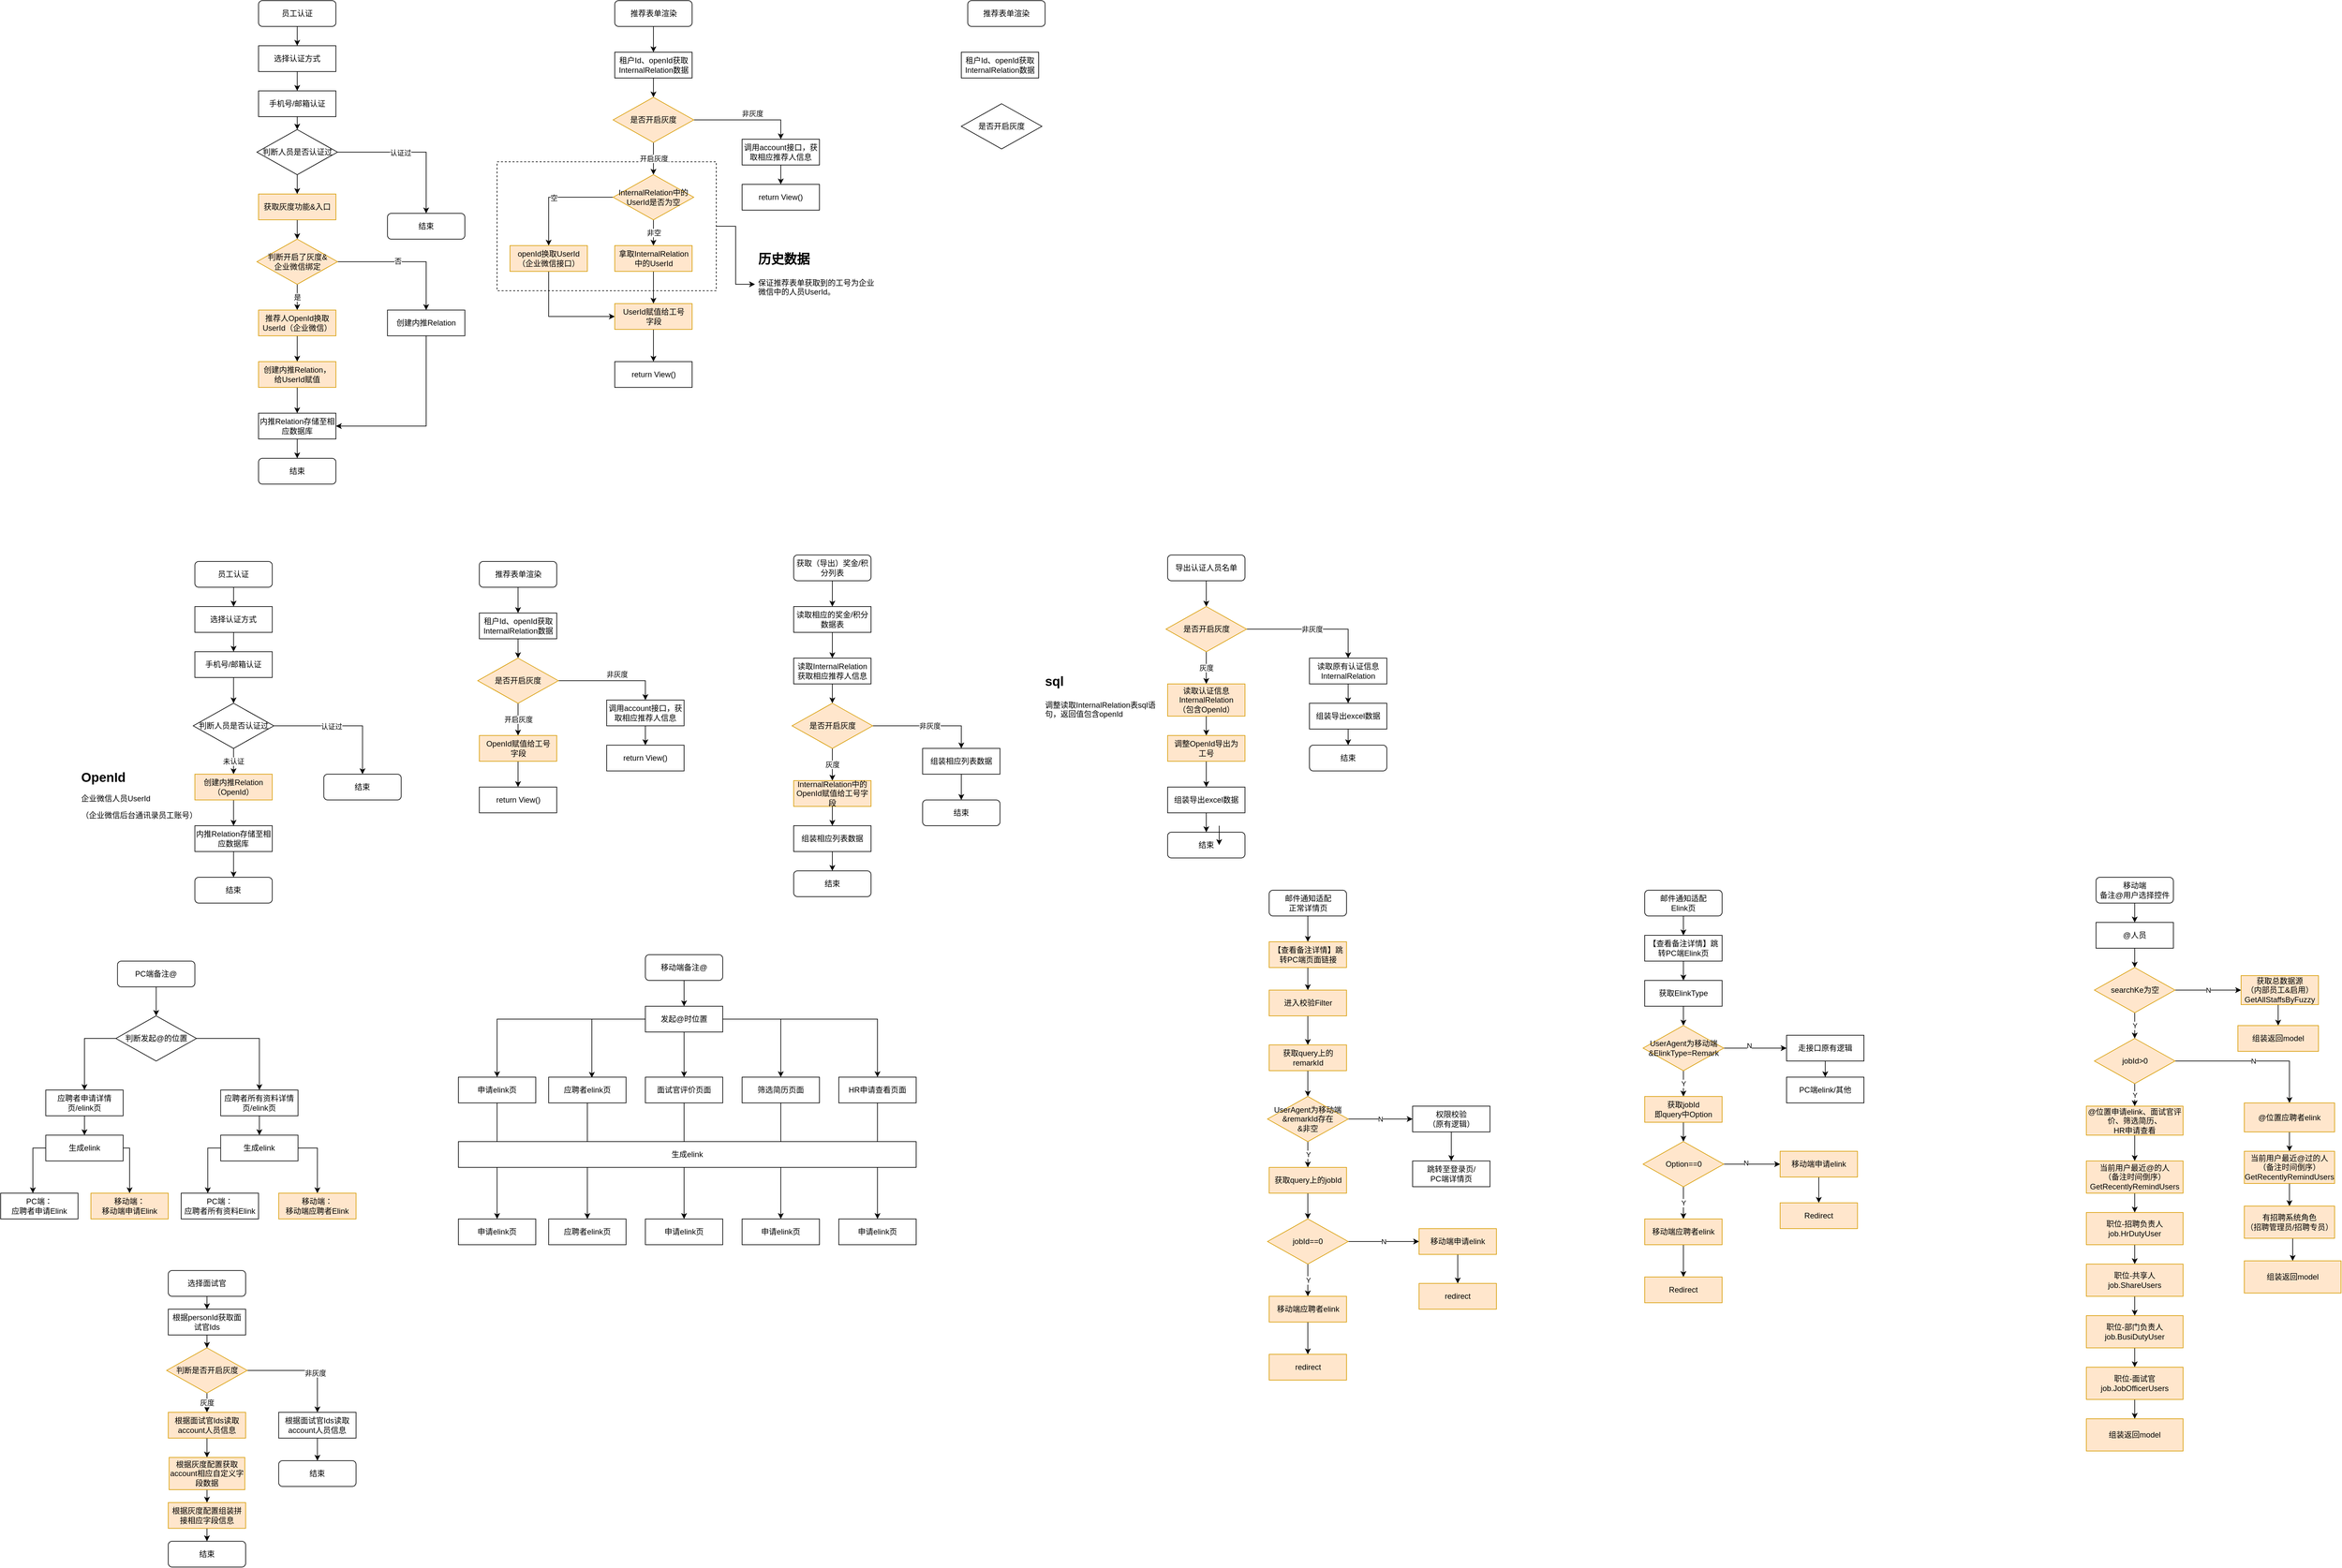 <mxfile version="14.2.7" type="github">
  <diagram name="Page-1" id="e7e014a7-5840-1c2e-5031-d8a46d1fe8dd">
    <mxGraphModel dx="868" dy="484" grid="1" gridSize="10" guides="1" tooltips="1" connect="1" arrows="0" fold="1" page="1" pageScale="1" pageWidth="4681" pageHeight="3300" background="#ffffff" math="0" shadow="0">
      <root>
        <mxCell id="0" />
        <mxCell id="1" parent="0" />
        <mxCell id="D27OONdSgNR5lXa9ugMb-113" style="edgeStyle=orthogonalEdgeStyle;rounded=0;orthogonalLoop=1;jettySize=auto;html=1;" parent="1" source="D27OONdSgNR5lXa9ugMb-111" target="D27OONdSgNR5lXa9ugMb-105" edge="1">
          <mxGeometry relative="1" as="geometry" />
        </mxCell>
        <mxCell id="D27OONdSgNR5lXa9ugMb-111" value="" style="rounded=0;whiteSpace=wrap;html=1;dashed=1;" parent="1" vertex="1">
          <mxGeometry x="810" y="290" width="340" height="200" as="geometry" />
        </mxCell>
        <mxCell id="D27OONdSgNR5lXa9ugMb-51" value="" style="edgeStyle=orthogonalEdgeStyle;rounded=0;orthogonalLoop=1;jettySize=auto;html=1;" parent="1" source="D27OONdSgNR5lXa9ugMb-41" target="D27OONdSgNR5lXa9ugMb-47" edge="1">
          <mxGeometry relative="1" as="geometry" />
        </mxCell>
        <mxCell id="D27OONdSgNR5lXa9ugMb-41" value="员工认证" style="rounded=1;whiteSpace=wrap;html=1;" parent="1" vertex="1">
          <mxGeometry x="440" y="40" width="120" height="40" as="geometry" />
        </mxCell>
        <mxCell id="D27OONdSgNR5lXa9ugMb-53" value="" style="edgeStyle=orthogonalEdgeStyle;rounded=0;orthogonalLoop=1;jettySize=auto;html=1;" parent="1" source="D27OONdSgNR5lXa9ugMb-44" target="D27OONdSgNR5lXa9ugMb-48" edge="1">
          <mxGeometry relative="1" as="geometry" />
        </mxCell>
        <mxCell id="D27OONdSgNR5lXa9ugMb-44" value="手机号/邮箱认证" style="rounded=0;whiteSpace=wrap;html=1;" parent="1" vertex="1">
          <mxGeometry x="440" y="180" width="120" height="40" as="geometry" />
        </mxCell>
        <mxCell id="D27OONdSgNR5lXa9ugMb-58" value="" style="edgeStyle=orthogonalEdgeStyle;rounded=0;orthogonalLoop=1;jettySize=auto;html=1;" parent="1" source="D27OONdSgNR5lXa9ugMb-45" target="D27OONdSgNR5lXa9ugMb-56" edge="1">
          <mxGeometry relative="1" as="geometry" />
        </mxCell>
        <mxCell id="D27OONdSgNR5lXa9ugMb-45" value="获取灰度功能&amp;amp;入口" style="rounded=0;whiteSpace=wrap;html=1;fillColor=#ffe6cc;strokeColor=#d79b00;" parent="1" vertex="1">
          <mxGeometry x="440" y="340" width="120" height="40" as="geometry" />
        </mxCell>
        <mxCell id="D27OONdSgNR5lXa9ugMb-52" value="" style="edgeStyle=orthogonalEdgeStyle;rounded=0;orthogonalLoop=1;jettySize=auto;html=1;" parent="1" source="D27OONdSgNR5lXa9ugMb-47" target="D27OONdSgNR5lXa9ugMb-44" edge="1">
          <mxGeometry relative="1" as="geometry" />
        </mxCell>
        <mxCell id="D27OONdSgNR5lXa9ugMb-47" value="选择认证方式" style="rounded=0;whiteSpace=wrap;html=1;" parent="1" vertex="1">
          <mxGeometry x="440" y="110" width="120" height="40" as="geometry" />
        </mxCell>
        <mxCell id="D27OONdSgNR5lXa9ugMb-54" style="edgeStyle=orthogonalEdgeStyle;rounded=0;orthogonalLoop=1;jettySize=auto;html=1;entryX=0.5;entryY=0;entryDx=0;entryDy=0;" parent="1" source="D27OONdSgNR5lXa9ugMb-48" target="D27OONdSgNR5lXa9ugMb-50" edge="1">
          <mxGeometry relative="1" as="geometry" />
        </mxCell>
        <mxCell id="D27OONdSgNR5lXa9ugMb-55" value="认证过" style="edgeLabel;html=1;align=center;verticalAlign=middle;resizable=0;points=[];" parent="D27OONdSgNR5lXa9ugMb-54" vertex="1" connectable="0">
          <mxGeometry x="-0.165" y="-1" relative="1" as="geometry">
            <mxPoint as="offset" />
          </mxGeometry>
        </mxCell>
        <mxCell id="D27OONdSgNR5lXa9ugMb-57" value="" style="edgeStyle=orthogonalEdgeStyle;rounded=0;orthogonalLoop=1;jettySize=auto;html=1;" parent="1" source="D27OONdSgNR5lXa9ugMb-48" target="D27OONdSgNR5lXa9ugMb-45" edge="1">
          <mxGeometry relative="1" as="geometry" />
        </mxCell>
        <mxCell id="D27OONdSgNR5lXa9ugMb-48" value="判断人员是否认证过" style="rhombus;whiteSpace=wrap;html=1;" parent="1" vertex="1">
          <mxGeometry x="437.5" y="240" width="125" height="70" as="geometry" />
        </mxCell>
        <mxCell id="D27OONdSgNR5lXa9ugMb-50" value="结束" style="rounded=1;whiteSpace=wrap;html=1;" parent="1" vertex="1">
          <mxGeometry x="640" y="370" width="120" height="40" as="geometry" />
        </mxCell>
        <mxCell id="D27OONdSgNR5lXa9ugMb-60" value="是" style="edgeStyle=orthogonalEdgeStyle;rounded=0;orthogonalLoop=1;jettySize=auto;html=1;" parent="1" source="D27OONdSgNR5lXa9ugMb-56" target="D27OONdSgNR5lXa9ugMb-59" edge="1">
          <mxGeometry relative="1" as="geometry" />
        </mxCell>
        <mxCell id="D27OONdSgNR5lXa9ugMb-72" style="edgeStyle=orthogonalEdgeStyle;rounded=0;orthogonalLoop=1;jettySize=auto;html=1;" parent="1" source="D27OONdSgNR5lXa9ugMb-56" target="D27OONdSgNR5lXa9ugMb-70" edge="1">
          <mxGeometry relative="1" as="geometry" />
        </mxCell>
        <mxCell id="D27OONdSgNR5lXa9ugMb-73" value="否" style="edgeLabel;html=1;align=center;verticalAlign=middle;resizable=0;points=[];" parent="D27OONdSgNR5lXa9ugMb-72" vertex="1" connectable="0">
          <mxGeometry x="-0.12" y="1" relative="1" as="geometry">
            <mxPoint as="offset" />
          </mxGeometry>
        </mxCell>
        <mxCell id="D27OONdSgNR5lXa9ugMb-56" value="判断开启了灰度&amp;amp;&lt;br&gt;企业微信绑定" style="rhombus;whiteSpace=wrap;html=1;fillColor=#ffe6cc;strokeColor=#d79b00;" parent="1" vertex="1">
          <mxGeometry x="437.5" y="410" width="125" height="70" as="geometry" />
        </mxCell>
        <mxCell id="D27OONdSgNR5lXa9ugMb-66" value="" style="edgeStyle=orthogonalEdgeStyle;rounded=0;orthogonalLoop=1;jettySize=auto;html=1;" parent="1" source="D27OONdSgNR5lXa9ugMb-59" target="D27OONdSgNR5lXa9ugMb-61" edge="1">
          <mxGeometry relative="1" as="geometry" />
        </mxCell>
        <mxCell id="D27OONdSgNR5lXa9ugMb-59" value="推荐人OpenId换取UserId（企业微信）" style="rounded=0;whiteSpace=wrap;html=1;fillColor=#ffe6cc;strokeColor=#d79b00;" parent="1" vertex="1">
          <mxGeometry x="440" y="520" width="120" height="40" as="geometry" />
        </mxCell>
        <mxCell id="D27OONdSgNR5lXa9ugMb-74" style="edgeStyle=orthogonalEdgeStyle;rounded=0;orthogonalLoop=1;jettySize=auto;html=1;" parent="1" source="D27OONdSgNR5lXa9ugMb-61" target="D27OONdSgNR5lXa9ugMb-71" edge="1">
          <mxGeometry relative="1" as="geometry" />
        </mxCell>
        <mxCell id="D27OONdSgNR5lXa9ugMb-61" value="创建内推Relation，&lt;br&gt;给UserId赋值" style="rounded=0;whiteSpace=wrap;html=1;fillColor=#ffe6cc;strokeColor=#d79b00;" parent="1" vertex="1">
          <mxGeometry x="440" y="600" width="120" height="40" as="geometry" />
        </mxCell>
        <mxCell id="D27OONdSgNR5lXa9ugMb-64" value="结束" style="rounded=1;whiteSpace=wrap;html=1;" parent="1" vertex="1">
          <mxGeometry x="440" y="750" width="120" height="40" as="geometry" />
        </mxCell>
        <mxCell id="D27OONdSgNR5lXa9ugMb-80" style="edgeStyle=orthogonalEdgeStyle;rounded=0;orthogonalLoop=1;jettySize=auto;html=1;entryX=1;entryY=0.5;entryDx=0;entryDy=0;" parent="1" source="D27OONdSgNR5lXa9ugMb-70" target="D27OONdSgNR5lXa9ugMb-71" edge="1">
          <mxGeometry relative="1" as="geometry">
            <Array as="points">
              <mxPoint x="700" y="700" />
            </Array>
          </mxGeometry>
        </mxCell>
        <mxCell id="D27OONdSgNR5lXa9ugMb-70" value="创建内推Relation" style="rounded=0;whiteSpace=wrap;html=1;" parent="1" vertex="1">
          <mxGeometry x="640" y="520" width="120" height="40" as="geometry" />
        </mxCell>
        <mxCell id="D27OONdSgNR5lXa9ugMb-79" value="" style="edgeStyle=orthogonalEdgeStyle;rounded=0;orthogonalLoop=1;jettySize=auto;html=1;" parent="1" source="D27OONdSgNR5lXa9ugMb-71" target="D27OONdSgNR5lXa9ugMb-64" edge="1">
          <mxGeometry relative="1" as="geometry" />
        </mxCell>
        <mxCell id="D27OONdSgNR5lXa9ugMb-71" value="内推Relation存储至相应数据库" style="rounded=0;whiteSpace=wrap;html=1;" parent="1" vertex="1">
          <mxGeometry x="440" y="680" width="120" height="40" as="geometry" />
        </mxCell>
        <mxCell id="D27OONdSgNR5lXa9ugMb-91" value="" style="edgeStyle=orthogonalEdgeStyle;rounded=0;orthogonalLoop=1;jettySize=auto;html=1;" parent="1" source="D27OONdSgNR5lXa9ugMb-83" target="D27OONdSgNR5lXa9ugMb-84" edge="1">
          <mxGeometry relative="1" as="geometry" />
        </mxCell>
        <mxCell id="D27OONdSgNR5lXa9ugMb-83" value="推荐表单渲染" style="rounded=1;whiteSpace=wrap;html=1;" parent="1" vertex="1">
          <mxGeometry x="992.5" y="40" width="120" height="40" as="geometry" />
        </mxCell>
        <mxCell id="D27OONdSgNR5lXa9ugMb-92" value="" style="edgeStyle=orthogonalEdgeStyle;rounded=0;orthogonalLoop=1;jettySize=auto;html=1;" parent="1" source="D27OONdSgNR5lXa9ugMb-84" target="D27OONdSgNR5lXa9ugMb-86" edge="1">
          <mxGeometry relative="1" as="geometry" />
        </mxCell>
        <mxCell id="D27OONdSgNR5lXa9ugMb-84" value="租户Id、openId获取InternalRelation数据" style="rounded=0;whiteSpace=wrap;html=1;" parent="1" vertex="1">
          <mxGeometry x="992.5" y="120" width="120" height="40" as="geometry" />
        </mxCell>
        <mxCell id="D27OONdSgNR5lXa9ugMb-97" value="" style="edgeStyle=orthogonalEdgeStyle;rounded=0;orthogonalLoop=1;jettySize=auto;html=1;" parent="1" source="D27OONdSgNR5lXa9ugMb-85" target="D27OONdSgNR5lXa9ugMb-96" edge="1">
          <mxGeometry relative="1" as="geometry" />
        </mxCell>
        <mxCell id="D27OONdSgNR5lXa9ugMb-85" value="调用account接口，获取相应推荐人信息" style="rounded=0;whiteSpace=wrap;html=1;" parent="1" vertex="1">
          <mxGeometry x="1190" y="255" width="120" height="40" as="geometry" />
        </mxCell>
        <mxCell id="D27OONdSgNR5lXa9ugMb-93" value="开启灰度" style="edgeStyle=orthogonalEdgeStyle;rounded=0;orthogonalLoop=1;jettySize=auto;html=1;" parent="1" source="D27OONdSgNR5lXa9ugMb-86" target="D27OONdSgNR5lXa9ugMb-87" edge="1">
          <mxGeometry relative="1" as="geometry" />
        </mxCell>
        <mxCell id="D27OONdSgNR5lXa9ugMb-94" value="" style="edgeStyle=orthogonalEdgeStyle;rounded=0;orthogonalLoop=1;jettySize=auto;html=1;" parent="1" source="D27OONdSgNR5lXa9ugMb-86" target="D27OONdSgNR5lXa9ugMb-85" edge="1">
          <mxGeometry relative="1" as="geometry">
            <Array as="points">
              <mxPoint x="1250" y="225" />
            </Array>
          </mxGeometry>
        </mxCell>
        <mxCell id="D27OONdSgNR5lXa9ugMb-95" value="非灰度" style="edgeLabel;html=1;align=center;verticalAlign=middle;resizable=0;points=[];" parent="D27OONdSgNR5lXa9ugMb-94" vertex="1" connectable="0">
          <mxGeometry x="-0.016" relative="1" as="geometry">
            <mxPoint x="9.36" y="-10" as="offset" />
          </mxGeometry>
        </mxCell>
        <mxCell id="D27OONdSgNR5lXa9ugMb-86" value="是否开启灰度" style="rhombus;whiteSpace=wrap;html=1;fillColor=#ffe6cc;strokeColor=#d79b00;" parent="1" vertex="1">
          <mxGeometry x="990" y="190" width="125" height="70" as="geometry" />
        </mxCell>
        <mxCell id="D27OONdSgNR5lXa9ugMb-98" value="非空" style="edgeStyle=orthogonalEdgeStyle;rounded=0;orthogonalLoop=1;jettySize=auto;html=1;" parent="1" source="D27OONdSgNR5lXa9ugMb-87" target="D27OONdSgNR5lXa9ugMb-88" edge="1">
          <mxGeometry relative="1" as="geometry" />
        </mxCell>
        <mxCell id="D27OONdSgNR5lXa9ugMb-99" style="edgeStyle=orthogonalEdgeStyle;rounded=0;orthogonalLoop=1;jettySize=auto;html=1;entryX=0.5;entryY=0;entryDx=0;entryDy=0;" parent="1" source="D27OONdSgNR5lXa9ugMb-87" target="D27OONdSgNR5lXa9ugMb-89" edge="1">
          <mxGeometry relative="1" as="geometry" />
        </mxCell>
        <mxCell id="D27OONdSgNR5lXa9ugMb-100" value="空" style="edgeLabel;html=1;align=center;verticalAlign=middle;resizable=0;points=[];" parent="D27OONdSgNR5lXa9ugMb-99" vertex="1" connectable="0">
          <mxGeometry x="0.052" y="1" relative="1" as="geometry">
            <mxPoint as="offset" />
          </mxGeometry>
        </mxCell>
        <mxCell id="D27OONdSgNR5lXa9ugMb-87" value="InternalRelation中的UserId是否为空" style="rhombus;whiteSpace=wrap;html=1;fillColor=#ffe6cc;strokeColor=#d79b00;" parent="1" vertex="1">
          <mxGeometry x="990" y="310" width="125" height="70" as="geometry" />
        </mxCell>
        <mxCell id="D27OONdSgNR5lXa9ugMb-102" style="edgeStyle=orthogonalEdgeStyle;rounded=0;orthogonalLoop=1;jettySize=auto;html=1;entryX=0.5;entryY=0;entryDx=0;entryDy=0;" parent="1" source="D27OONdSgNR5lXa9ugMb-88" target="D27OONdSgNR5lXa9ugMb-101" edge="1">
          <mxGeometry relative="1" as="geometry" />
        </mxCell>
        <mxCell id="D27OONdSgNR5lXa9ugMb-88" value="拿取InternalRelation中的UserId" style="rounded=0;whiteSpace=wrap;html=1;fillColor=#ffe6cc;strokeColor=#d79b00;" parent="1" vertex="1">
          <mxGeometry x="992.5" y="420" width="120" height="40" as="geometry" />
        </mxCell>
        <mxCell id="D27OONdSgNR5lXa9ugMb-103" style="edgeStyle=orthogonalEdgeStyle;rounded=0;orthogonalLoop=1;jettySize=auto;html=1;entryX=0;entryY=0.5;entryDx=0;entryDy=0;" parent="1" source="D27OONdSgNR5lXa9ugMb-89" target="D27OONdSgNR5lXa9ugMb-101" edge="1">
          <mxGeometry relative="1" as="geometry">
            <Array as="points">
              <mxPoint x="890" y="530" />
            </Array>
          </mxGeometry>
        </mxCell>
        <mxCell id="D27OONdSgNR5lXa9ugMb-89" value="openId换取UserId（企业微信接口）" style="rounded=0;whiteSpace=wrap;html=1;fillColor=#ffe6cc;strokeColor=#d79b00;" parent="1" vertex="1">
          <mxGeometry x="830" y="420" width="120" height="40" as="geometry" />
        </mxCell>
        <mxCell id="D27OONdSgNR5lXa9ugMb-90" value="return View()" style="rounded=0;whiteSpace=wrap;html=1;" parent="1" vertex="1">
          <mxGeometry x="992.5" y="600" width="120" height="40" as="geometry" />
        </mxCell>
        <mxCell id="D27OONdSgNR5lXa9ugMb-96" value="return View()" style="rounded=0;whiteSpace=wrap;html=1;" parent="1" vertex="1">
          <mxGeometry x="1190" y="325" width="120" height="40" as="geometry" />
        </mxCell>
        <mxCell id="D27OONdSgNR5lXa9ugMb-104" value="" style="edgeStyle=orthogonalEdgeStyle;rounded=0;orthogonalLoop=1;jettySize=auto;html=1;" parent="1" source="D27OONdSgNR5lXa9ugMb-101" target="D27OONdSgNR5lXa9ugMb-90" edge="1">
          <mxGeometry relative="1" as="geometry" />
        </mxCell>
        <mxCell id="D27OONdSgNR5lXa9ugMb-101" value="UserId赋值给工号&lt;br&gt;字段" style="rounded=0;whiteSpace=wrap;html=1;fillColor=#ffe6cc;strokeColor=#d79b00;" parent="1" vertex="1">
          <mxGeometry x="992.5" y="510" width="120" height="40" as="geometry" />
        </mxCell>
        <mxCell id="D27OONdSgNR5lXa9ugMb-105" value="&lt;h1&gt;&lt;font style=&quot;font-size: 20px&quot;&gt;历史数据&lt;/font&gt;&lt;/h1&gt;&lt;p&gt;&lt;span&gt;保证推荐表单获取到的工号为企业微信中的人员UserId。&lt;/span&gt;&lt;br&gt;&lt;/p&gt;" style="text;html=1;strokeColor=none;fillColor=none;spacing=5;spacingTop=-20;whiteSpace=wrap;overflow=hidden;rounded=0;" parent="1" vertex="1">
          <mxGeometry x="1210" y="420" width="190" height="120" as="geometry" />
        </mxCell>
        <mxCell id="D27OONdSgNR5lXa9ugMb-114" value="推荐表单渲染" style="rounded=1;whiteSpace=wrap;html=1;" parent="1" vertex="1">
          <mxGeometry x="1540" y="40" width="120" height="40" as="geometry" />
        </mxCell>
        <mxCell id="D27OONdSgNR5lXa9ugMb-115" value="租户Id、openId获取InternalRelation数据" style="rounded=0;whiteSpace=wrap;html=1;" parent="1" vertex="1">
          <mxGeometry x="1530" y="120" width="120" height="40" as="geometry" />
        </mxCell>
        <mxCell id="D27OONdSgNR5lXa9ugMb-116" value="是否开启灰度" style="rhombus;whiteSpace=wrap;html=1;" parent="1" vertex="1">
          <mxGeometry x="1530" y="200" width="125" height="70" as="geometry" />
        </mxCell>
        <mxCell id="D27OONdSgNR5lXa9ugMb-117" value="" style="edgeStyle=orthogonalEdgeStyle;rounded=0;orthogonalLoop=1;jettySize=auto;html=1;" parent="1" source="D27OONdSgNR5lXa9ugMb-118" target="D27OONdSgNR5lXa9ugMb-124" edge="1">
          <mxGeometry relative="1" as="geometry" />
        </mxCell>
        <mxCell id="D27OONdSgNR5lXa9ugMb-118" value="员工认证" style="rounded=1;whiteSpace=wrap;html=1;" parent="1" vertex="1">
          <mxGeometry x="341.25" y="910" width="120" height="40" as="geometry" />
        </mxCell>
        <mxCell id="D27OONdSgNR5lXa9ugMb-119" value="" style="edgeStyle=orthogonalEdgeStyle;rounded=0;orthogonalLoop=1;jettySize=auto;html=1;" parent="1" source="D27OONdSgNR5lXa9ugMb-120" target="D27OONdSgNR5lXa9ugMb-128" edge="1">
          <mxGeometry relative="1" as="geometry" />
        </mxCell>
        <mxCell id="D27OONdSgNR5lXa9ugMb-120" value="手机号/邮箱认证" style="rounded=0;whiteSpace=wrap;html=1;" parent="1" vertex="1">
          <mxGeometry x="341.25" y="1050" width="120" height="40" as="geometry" />
        </mxCell>
        <mxCell id="D27OONdSgNR5lXa9ugMb-121" value="" style="edgeStyle=orthogonalEdgeStyle;rounded=0;orthogonalLoop=1;jettySize=auto;html=1;" parent="1" edge="1">
          <mxGeometry relative="1" as="geometry">
            <mxPoint x="401.3" y="1250" as="sourcePoint" />
          </mxGeometry>
        </mxCell>
        <mxCell id="D27OONdSgNR5lXa9ugMb-123" value="" style="edgeStyle=orthogonalEdgeStyle;rounded=0;orthogonalLoop=1;jettySize=auto;html=1;" parent="1" source="D27OONdSgNR5lXa9ugMb-124" target="D27OONdSgNR5lXa9ugMb-120" edge="1">
          <mxGeometry relative="1" as="geometry" />
        </mxCell>
        <mxCell id="D27OONdSgNR5lXa9ugMb-124" value="选择认证方式" style="rounded=0;whiteSpace=wrap;html=1;" parent="1" vertex="1">
          <mxGeometry x="341.25" y="980" width="120" height="40" as="geometry" />
        </mxCell>
        <mxCell id="D27OONdSgNR5lXa9ugMb-125" style="edgeStyle=orthogonalEdgeStyle;rounded=0;orthogonalLoop=1;jettySize=auto;html=1;entryX=0.5;entryY=0;entryDx=0;entryDy=0;" parent="1" source="D27OONdSgNR5lXa9ugMb-128" target="D27OONdSgNR5lXa9ugMb-129" edge="1">
          <mxGeometry relative="1" as="geometry" />
        </mxCell>
        <mxCell id="D27OONdSgNR5lXa9ugMb-126" value="认证过" style="edgeLabel;html=1;align=center;verticalAlign=middle;resizable=0;points=[];" parent="D27OONdSgNR5lXa9ugMb-125" vertex="1" connectable="0">
          <mxGeometry x="-0.165" y="-1" relative="1" as="geometry">
            <mxPoint as="offset" />
          </mxGeometry>
        </mxCell>
        <mxCell id="D27OONdSgNR5lXa9ugMb-127" value="未认证" style="edgeStyle=orthogonalEdgeStyle;rounded=0;orthogonalLoop=1;jettySize=auto;html=1;entryX=0.5;entryY=0;entryDx=0;entryDy=0;" parent="1" source="D27OONdSgNR5lXa9ugMb-128" target="D27OONdSgNR5lXa9ugMb-140" edge="1">
          <mxGeometry relative="1" as="geometry">
            <mxPoint x="401.3" y="1210" as="targetPoint" />
          </mxGeometry>
        </mxCell>
        <mxCell id="D27OONdSgNR5lXa9ugMb-128" value="判断人员是否认证过" style="rhombus;whiteSpace=wrap;html=1;" parent="1" vertex="1">
          <mxGeometry x="338.75" y="1130" width="125" height="70" as="geometry" />
        </mxCell>
        <mxCell id="D27OONdSgNR5lXa9ugMb-129" value="结束" style="rounded=1;whiteSpace=wrap;html=1;" parent="1" vertex="1">
          <mxGeometry x="541.25" y="1240" width="120" height="40" as="geometry" />
        </mxCell>
        <mxCell id="D27OONdSgNR5lXa9ugMb-130" value="是" style="edgeStyle=orthogonalEdgeStyle;rounded=0;orthogonalLoop=1;jettySize=auto;html=1;" parent="1" edge="1">
          <mxGeometry relative="1" as="geometry">
            <mxPoint x="401.25" y="1350" as="sourcePoint" />
          </mxGeometry>
        </mxCell>
        <mxCell id="D27OONdSgNR5lXa9ugMb-134" value="" style="edgeStyle=orthogonalEdgeStyle;rounded=0;orthogonalLoop=1;jettySize=auto;html=1;" parent="1" edge="1">
          <mxGeometry relative="1" as="geometry">
            <mxPoint x="401.25" y="1430" as="sourcePoint" />
          </mxGeometry>
        </mxCell>
        <mxCell id="D27OONdSgNR5lXa9ugMb-138" value="结束" style="rounded=1;whiteSpace=wrap;html=1;" parent="1" vertex="1">
          <mxGeometry x="341.25" y="1400" width="120" height="40" as="geometry" />
        </mxCell>
        <mxCell id="D27OONdSgNR5lXa9ugMb-146" value="" style="edgeStyle=orthogonalEdgeStyle;rounded=0;orthogonalLoop=1;jettySize=auto;html=1;" parent="1" source="D27OONdSgNR5lXa9ugMb-140" target="D27OONdSgNR5lXa9ugMb-142" edge="1">
          <mxGeometry relative="1" as="geometry" />
        </mxCell>
        <mxCell id="D27OONdSgNR5lXa9ugMb-140" value="创建内推Relation（OpenId）" style="rounded=0;whiteSpace=wrap;html=1;fillColor=#ffe6cc;strokeColor=#d79b00;" parent="1" vertex="1">
          <mxGeometry x="341.25" y="1240" width="120" height="40" as="geometry" />
        </mxCell>
        <mxCell id="D27OONdSgNR5lXa9ugMb-147" value="" style="edgeStyle=orthogonalEdgeStyle;rounded=0;orthogonalLoop=1;jettySize=auto;html=1;" parent="1" source="D27OONdSgNR5lXa9ugMb-142" target="D27OONdSgNR5lXa9ugMb-138" edge="1">
          <mxGeometry relative="1" as="geometry" />
        </mxCell>
        <mxCell id="D27OONdSgNR5lXa9ugMb-142" value="内推Relation存储至相应数据库" style="rounded=0;whiteSpace=wrap;html=1;" parent="1" vertex="1">
          <mxGeometry x="341.25" y="1320" width="120" height="40" as="geometry" />
        </mxCell>
        <mxCell id="D27OONdSgNR5lXa9ugMb-148" value="&lt;h1 style=&quot;font-size: 20px&quot;&gt;OpenId&lt;/h1&gt;&lt;p&gt;企业微信人员UserId&lt;/p&gt;&lt;p&gt;（企业微信后台通讯录员工账号）&lt;/p&gt;" style="text;html=1;strokeColor=none;fillColor=none;spacing=5;spacingTop=-20;whiteSpace=wrap;overflow=hidden;rounded=0;dashed=1;" parent="1" vertex="1">
          <mxGeometry x="160" y="1230" width="190" height="120" as="geometry" />
        </mxCell>
        <mxCell id="D27OONdSgNR5lXa9ugMb-151" value="" style="edgeStyle=orthogonalEdgeStyle;rounded=0;orthogonalLoop=1;jettySize=auto;html=1;" parent="1" source="D27OONdSgNR5lXa9ugMb-152" target="D27OONdSgNR5lXa9ugMb-154" edge="1">
          <mxGeometry relative="1" as="geometry" />
        </mxCell>
        <mxCell id="D27OONdSgNR5lXa9ugMb-152" value="推荐表单渲染" style="rounded=1;whiteSpace=wrap;html=1;" parent="1" vertex="1">
          <mxGeometry x="782.5" y="910" width="120" height="40" as="geometry" />
        </mxCell>
        <mxCell id="D27OONdSgNR5lXa9ugMb-153" value="" style="edgeStyle=orthogonalEdgeStyle;rounded=0;orthogonalLoop=1;jettySize=auto;html=1;" parent="1" source="D27OONdSgNR5lXa9ugMb-154" target="D27OONdSgNR5lXa9ugMb-160" edge="1">
          <mxGeometry relative="1" as="geometry" />
        </mxCell>
        <mxCell id="D27OONdSgNR5lXa9ugMb-154" value="租户Id、openId获取InternalRelation数据" style="rounded=0;whiteSpace=wrap;html=1;" parent="1" vertex="1">
          <mxGeometry x="782.5" y="990" width="120" height="40" as="geometry" />
        </mxCell>
        <mxCell id="D27OONdSgNR5lXa9ugMb-155" value="" style="edgeStyle=orthogonalEdgeStyle;rounded=0;orthogonalLoop=1;jettySize=auto;html=1;" parent="1" source="D27OONdSgNR5lXa9ugMb-156" target="D27OONdSgNR5lXa9ugMb-170" edge="1">
          <mxGeometry relative="1" as="geometry" />
        </mxCell>
        <mxCell id="D27OONdSgNR5lXa9ugMb-156" value="调用account接口，获取相应推荐人信息" style="rounded=0;whiteSpace=wrap;html=1;" parent="1" vertex="1">
          <mxGeometry x="980" y="1125" width="120" height="40" as="geometry" />
        </mxCell>
        <mxCell id="D27OONdSgNR5lXa9ugMb-157" value="开启灰度" style="edgeStyle=orthogonalEdgeStyle;rounded=0;orthogonalLoop=1;jettySize=auto;html=1;" parent="1" source="D27OONdSgNR5lXa9ugMb-160" edge="1">
          <mxGeometry relative="1" as="geometry">
            <mxPoint x="842.5" y="1180" as="targetPoint" />
          </mxGeometry>
        </mxCell>
        <mxCell id="D27OONdSgNR5lXa9ugMb-158" value="" style="edgeStyle=orthogonalEdgeStyle;rounded=0;orthogonalLoop=1;jettySize=auto;html=1;" parent="1" source="D27OONdSgNR5lXa9ugMb-160" target="D27OONdSgNR5lXa9ugMb-156" edge="1">
          <mxGeometry relative="1" as="geometry">
            <Array as="points">
              <mxPoint x="1040" y="1095" />
            </Array>
          </mxGeometry>
        </mxCell>
        <mxCell id="D27OONdSgNR5lXa9ugMb-159" value="非灰度" style="edgeLabel;html=1;align=center;verticalAlign=middle;resizable=0;points=[];" parent="D27OONdSgNR5lXa9ugMb-158" vertex="1" connectable="0">
          <mxGeometry x="-0.016" relative="1" as="geometry">
            <mxPoint x="9.36" y="-10" as="offset" />
          </mxGeometry>
        </mxCell>
        <mxCell id="D27OONdSgNR5lXa9ugMb-160" value="是否开启灰度" style="rhombus;whiteSpace=wrap;html=1;fillColor=#ffe6cc;strokeColor=#d79b00;" parent="1" vertex="1">
          <mxGeometry x="780" y="1060" width="125" height="70" as="geometry" />
        </mxCell>
        <mxCell id="D27OONdSgNR5lXa9ugMb-169" value="return View()" style="rounded=0;whiteSpace=wrap;html=1;" parent="1" vertex="1">
          <mxGeometry x="782.5" y="1260" width="120" height="40" as="geometry" />
        </mxCell>
        <mxCell id="D27OONdSgNR5lXa9ugMb-170" value="return View()" style="rounded=0;whiteSpace=wrap;html=1;" parent="1" vertex="1">
          <mxGeometry x="980" y="1195" width="120" height="40" as="geometry" />
        </mxCell>
        <mxCell id="D27OONdSgNR5lXa9ugMb-171" value="" style="edgeStyle=orthogonalEdgeStyle;rounded=0;orthogonalLoop=1;jettySize=auto;html=1;" parent="1" source="D27OONdSgNR5lXa9ugMb-172" target="D27OONdSgNR5lXa9ugMb-169" edge="1">
          <mxGeometry relative="1" as="geometry" />
        </mxCell>
        <mxCell id="D27OONdSgNR5lXa9ugMb-172" value="OpenId赋值给工号&lt;br&gt;字段" style="rounded=0;whiteSpace=wrap;html=1;fillColor=#ffe6cc;strokeColor=#d79b00;" parent="1" vertex="1">
          <mxGeometry x="782.5" y="1180" width="120" height="40" as="geometry" />
        </mxCell>
        <mxCell id="D27OONdSgNR5lXa9ugMb-187" value="" style="edgeStyle=orthogonalEdgeStyle;rounded=0;orthogonalLoop=1;jettySize=auto;html=1;" parent="1" source="D27OONdSgNR5lXa9ugMb-176" target="D27OONdSgNR5lXa9ugMb-177" edge="1">
          <mxGeometry relative="1" as="geometry" />
        </mxCell>
        <mxCell id="D27OONdSgNR5lXa9ugMb-176" value="获取（导出）奖金/积分列表" style="rounded=1;whiteSpace=wrap;html=1;" parent="1" vertex="1">
          <mxGeometry x="1270" y="900" width="120" height="40" as="geometry" />
        </mxCell>
        <mxCell id="D27OONdSgNR5lXa9ugMb-188" value="" style="edgeStyle=orthogonalEdgeStyle;rounded=0;orthogonalLoop=1;jettySize=auto;html=1;" parent="1" source="D27OONdSgNR5lXa9ugMb-177" target="D27OONdSgNR5lXa9ugMb-180" edge="1">
          <mxGeometry relative="1" as="geometry" />
        </mxCell>
        <mxCell id="D27OONdSgNR5lXa9ugMb-177" value="读取相应的奖金/积分数据表" style="rounded=0;whiteSpace=wrap;html=1;" parent="1" vertex="1">
          <mxGeometry x="1270" y="980" width="120" height="40" as="geometry" />
        </mxCell>
        <mxCell id="D27OONdSgNR5lXa9ugMb-190" value="灰度" style="edgeStyle=orthogonalEdgeStyle;rounded=0;orthogonalLoop=1;jettySize=auto;html=1;" parent="1" source="D27OONdSgNR5lXa9ugMb-179" target="D27OONdSgNR5lXa9ugMb-183" edge="1">
          <mxGeometry relative="1" as="geometry" />
        </mxCell>
        <mxCell id="D27OONdSgNR5lXa9ugMb-193" value="" style="edgeStyle=orthogonalEdgeStyle;rounded=0;orthogonalLoop=1;jettySize=auto;html=1;" parent="1" source="D27OONdSgNR5lXa9ugMb-179" target="D27OONdSgNR5lXa9ugMb-181" edge="1">
          <mxGeometry relative="1" as="geometry">
            <Array as="points">
              <mxPoint x="1530" y="1165" />
            </Array>
          </mxGeometry>
        </mxCell>
        <mxCell id="D27OONdSgNR5lXa9ugMb-195" value="非灰度" style="edgeLabel;html=1;align=center;verticalAlign=middle;resizable=0;points=[];" parent="D27OONdSgNR5lXa9ugMb-193" vertex="1" connectable="0">
          <mxGeometry x="0.026" relative="1" as="geometry">
            <mxPoint as="offset" />
          </mxGeometry>
        </mxCell>
        <mxCell id="D27OONdSgNR5lXa9ugMb-179" value="是否开启灰度" style="rhombus;whiteSpace=wrap;html=1;fillColor=#ffe6cc;strokeColor=#d79b00;" parent="1" vertex="1">
          <mxGeometry x="1267.5" y="1130" width="125" height="70" as="geometry" />
        </mxCell>
        <mxCell id="D27OONdSgNR5lXa9ugMb-189" value="" style="edgeStyle=orthogonalEdgeStyle;rounded=0;orthogonalLoop=1;jettySize=auto;html=1;" parent="1" source="D27OONdSgNR5lXa9ugMb-180" target="D27OONdSgNR5lXa9ugMb-179" edge="1">
          <mxGeometry relative="1" as="geometry" />
        </mxCell>
        <mxCell id="D27OONdSgNR5lXa9ugMb-180" value="读取InternalRelation获取相应推荐人信息" style="rounded=0;whiteSpace=wrap;html=1;" parent="1" vertex="1">
          <mxGeometry x="1270" y="1060" width="120" height="40" as="geometry" />
        </mxCell>
        <mxCell id="D27OONdSgNR5lXa9ugMb-194" value="" style="edgeStyle=orthogonalEdgeStyle;rounded=0;orthogonalLoop=1;jettySize=auto;html=1;" parent="1" source="D27OONdSgNR5lXa9ugMb-181" target="D27OONdSgNR5lXa9ugMb-182" edge="1">
          <mxGeometry relative="1" as="geometry" />
        </mxCell>
        <mxCell id="D27OONdSgNR5lXa9ugMb-181" value="组装相应列表数据" style="rounded=0;whiteSpace=wrap;html=1;" parent="1" vertex="1">
          <mxGeometry x="1470" y="1200" width="120" height="40" as="geometry" />
        </mxCell>
        <mxCell id="D27OONdSgNR5lXa9ugMb-182" value="结束" style="rounded=1;whiteSpace=wrap;html=1;" parent="1" vertex="1">
          <mxGeometry x="1470" y="1280" width="120" height="40" as="geometry" />
        </mxCell>
        <mxCell id="D27OONdSgNR5lXa9ugMb-191" value="" style="edgeStyle=orthogonalEdgeStyle;rounded=0;orthogonalLoop=1;jettySize=auto;html=1;" parent="1" source="D27OONdSgNR5lXa9ugMb-183" target="D27OONdSgNR5lXa9ugMb-186" edge="1">
          <mxGeometry relative="1" as="geometry" />
        </mxCell>
        <mxCell id="D27OONdSgNR5lXa9ugMb-183" value="InternalRelation中的OpenId赋值给工号字段" style="rounded=0;whiteSpace=wrap;html=1;fillColor=#ffe6cc;strokeColor=#d79b00;" parent="1" vertex="1">
          <mxGeometry x="1270" y="1250" width="120" height="40" as="geometry" />
        </mxCell>
        <mxCell id="D27OONdSgNR5lXa9ugMb-185" value="结束" style="rounded=1;whiteSpace=wrap;html=1;" parent="1" vertex="1">
          <mxGeometry x="1270" y="1390" width="120" height="40" as="geometry" />
        </mxCell>
        <mxCell id="D27OONdSgNR5lXa9ugMb-192" value="" style="edgeStyle=orthogonalEdgeStyle;rounded=0;orthogonalLoop=1;jettySize=auto;html=1;" parent="1" source="D27OONdSgNR5lXa9ugMb-186" target="D27OONdSgNR5lXa9ugMb-185" edge="1">
          <mxGeometry relative="1" as="geometry" />
        </mxCell>
        <mxCell id="D27OONdSgNR5lXa9ugMb-186" value="组装相应列表数据" style="rounded=0;whiteSpace=wrap;html=1;" parent="1" vertex="1">
          <mxGeometry x="1270" y="1320" width="120" height="40" as="geometry" />
        </mxCell>
        <mxCell id="D27OONdSgNR5lXa9ugMb-206" value="" style="edgeStyle=orthogonalEdgeStyle;rounded=0;orthogonalLoop=1;jettySize=auto;html=1;" parent="1" source="D27OONdSgNR5lXa9ugMb-196" target="D27OONdSgNR5lXa9ugMb-198" edge="1">
          <mxGeometry relative="1" as="geometry" />
        </mxCell>
        <mxCell id="D27OONdSgNR5lXa9ugMb-196" value="导出认证人员名单" style="rounded=1;whiteSpace=wrap;html=1;" parent="1" vertex="1">
          <mxGeometry x="1850" y="900" width="120" height="40" as="geometry" />
        </mxCell>
        <mxCell id="D27OONdSgNR5lXa9ugMb-223" value="" style="edgeStyle=orthogonalEdgeStyle;rounded=0;orthogonalLoop=1;jettySize=auto;html=1;" parent="1" source="D27OONdSgNR5lXa9ugMb-197" target="D27OONdSgNR5lXa9ugMb-201" edge="1">
          <mxGeometry relative="1" as="geometry" />
        </mxCell>
        <mxCell id="D27OONdSgNR5lXa9ugMb-197" value="读取原有认证信息InternalRelation" style="rounded=0;whiteSpace=wrap;html=1;" parent="1" vertex="1">
          <mxGeometry x="2070" y="1060" width="120" height="40" as="geometry" />
        </mxCell>
        <mxCell id="D27OONdSgNR5lXa9ugMb-207" value="灰度" style="edgeStyle=orthogonalEdgeStyle;rounded=0;orthogonalLoop=1;jettySize=auto;html=1;" parent="1" source="D27OONdSgNR5lXa9ugMb-198" target="D27OONdSgNR5lXa9ugMb-199" edge="1">
          <mxGeometry relative="1" as="geometry" />
        </mxCell>
        <mxCell id="D27OONdSgNR5lXa9ugMb-208" value="非灰度" style="edgeStyle=orthogonalEdgeStyle;rounded=0;orthogonalLoop=1;jettySize=auto;html=1;" parent="1" source="D27OONdSgNR5lXa9ugMb-198" target="D27OONdSgNR5lXa9ugMb-197" edge="1">
          <mxGeometry relative="1" as="geometry" />
        </mxCell>
        <mxCell id="D27OONdSgNR5lXa9ugMb-198" value="是否开启灰度" style="rhombus;whiteSpace=wrap;html=1;fillColor=#ffe6cc;strokeColor=#d79b00;" parent="1" vertex="1">
          <mxGeometry x="1847.5" y="980" width="125" height="70" as="geometry" />
        </mxCell>
        <mxCell id="D27OONdSgNR5lXa9ugMb-210" value="" style="edgeStyle=orthogonalEdgeStyle;rounded=0;orthogonalLoop=1;jettySize=auto;html=1;" parent="1" source="D27OONdSgNR5lXa9ugMb-199" target="D27OONdSgNR5lXa9ugMb-200" edge="1">
          <mxGeometry relative="1" as="geometry" />
        </mxCell>
        <mxCell id="D27OONdSgNR5lXa9ugMb-199" value="读取认证信息InternalRelation&lt;br&gt;（包含OpenId）" style="rounded=0;whiteSpace=wrap;html=1;fillColor=#ffe6cc;strokeColor=#d79b00;" parent="1" vertex="1">
          <mxGeometry x="1850" y="1100" width="120" height="50" as="geometry" />
        </mxCell>
        <mxCell id="D27OONdSgNR5lXa9ugMb-217" value="" style="edgeStyle=orthogonalEdgeStyle;rounded=0;orthogonalLoop=1;jettySize=auto;html=1;" parent="1" source="D27OONdSgNR5lXa9ugMb-200" target="D27OONdSgNR5lXa9ugMb-204" edge="1">
          <mxGeometry relative="1" as="geometry" />
        </mxCell>
        <mxCell id="D27OONdSgNR5lXa9ugMb-200" value="调整OpenId导出为&lt;br&gt;工号" style="rounded=0;whiteSpace=wrap;html=1;fillColor=#ffe6cc;strokeColor=#d79b00;" parent="1" vertex="1">
          <mxGeometry x="1850" y="1180" width="120" height="40" as="geometry" />
        </mxCell>
        <mxCell id="D27OONdSgNR5lXa9ugMb-224" value="" style="edgeStyle=orthogonalEdgeStyle;rounded=0;orthogonalLoop=1;jettySize=auto;html=1;" parent="1" source="D27OONdSgNR5lXa9ugMb-201" target="D27OONdSgNR5lXa9ugMb-202" edge="1">
          <mxGeometry relative="1" as="geometry" />
        </mxCell>
        <mxCell id="D27OONdSgNR5lXa9ugMb-201" value="组装导出excel数据" style="rounded=0;whiteSpace=wrap;html=1;" parent="1" vertex="1">
          <mxGeometry x="2070" y="1130" width="120" height="40" as="geometry" />
        </mxCell>
        <mxCell id="D27OONdSgNR5lXa9ugMb-202" value="结束" style="rounded=1;whiteSpace=wrap;html=1;" parent="1" vertex="1">
          <mxGeometry x="2070" y="1195" width="120" height="40" as="geometry" />
        </mxCell>
        <mxCell id="D27OONdSgNR5lXa9ugMb-218" value="" style="edgeStyle=orthogonalEdgeStyle;rounded=0;orthogonalLoop=1;jettySize=auto;html=1;" parent="1" source="D27OONdSgNR5lXa9ugMb-204" target="D27OONdSgNR5lXa9ugMb-205" edge="1">
          <mxGeometry relative="1" as="geometry" />
        </mxCell>
        <mxCell id="D27OONdSgNR5lXa9ugMb-204" value="组装导出excel数据" style="rounded=0;whiteSpace=wrap;html=1;" parent="1" vertex="1">
          <mxGeometry x="1850" y="1260" width="120" height="40" as="geometry" />
        </mxCell>
        <mxCell id="D27OONdSgNR5lXa9ugMb-205" value="结束" style="rounded=1;whiteSpace=wrap;html=1;" parent="1" vertex="1">
          <mxGeometry x="1850" y="1330" width="120" height="40" as="geometry" />
        </mxCell>
        <mxCell id="D27OONdSgNR5lXa9ugMb-225" value="&lt;h1&gt;&lt;font style=&quot;font-size: 20px&quot;&gt;sql&lt;/font&gt;&lt;/h1&gt;&lt;p&gt;调整读取InternalRelation表sql语句，返回值包含openId&lt;/p&gt;" style="text;html=1;strokeColor=none;fillColor=none;spacing=5;spacingTop=-20;whiteSpace=wrap;overflow=hidden;rounded=0;dashed=1;" parent="1" vertex="1">
          <mxGeometry x="1655" y="1075" width="190" height="120" as="geometry" />
        </mxCell>
        <mxCell id="D27OONdSgNR5lXa9ugMb-236" value="" style="edgeStyle=orthogonalEdgeStyle;rounded=0;orthogonalLoop=1;jettySize=auto;html=1;" parent="1" source="D27OONdSgNR5lXa9ugMb-226" target="D27OONdSgNR5lXa9ugMb-228" edge="1">
          <mxGeometry relative="1" as="geometry" />
        </mxCell>
        <mxCell id="D27OONdSgNR5lXa9ugMb-226" value="PC端备注@" style="rounded=1;whiteSpace=wrap;html=1;" parent="1" vertex="1">
          <mxGeometry x="221.25" y="1530" width="120" height="40" as="geometry" />
        </mxCell>
        <mxCell id="D27OONdSgNR5lXa9ugMb-240" value="" style="edgeStyle=orthogonalEdgeStyle;rounded=0;orthogonalLoop=1;jettySize=auto;html=1;" parent="1" source="D27OONdSgNR5lXa9ugMb-227" target="D27OONdSgNR5lXa9ugMb-230" edge="1">
          <mxGeometry relative="1" as="geometry" />
        </mxCell>
        <mxCell id="D27OONdSgNR5lXa9ugMb-227" value="应聘者申请详情页/elink页" style="rounded=0;whiteSpace=wrap;html=1;" parent="1" vertex="1">
          <mxGeometry x="110" y="1730" width="120" height="40" as="geometry" />
        </mxCell>
        <mxCell id="D27OONdSgNR5lXa9ugMb-237" style="edgeStyle=orthogonalEdgeStyle;rounded=0;orthogonalLoop=1;jettySize=auto;html=1;entryX=0.5;entryY=0;entryDx=0;entryDy=0;" parent="1" source="D27OONdSgNR5lXa9ugMb-228" target="D27OONdSgNR5lXa9ugMb-227" edge="1">
          <mxGeometry relative="1" as="geometry">
            <Array as="points">
              <mxPoint x="170" y="1650" />
            </Array>
          </mxGeometry>
        </mxCell>
        <mxCell id="D27OONdSgNR5lXa9ugMb-239" style="edgeStyle=orthogonalEdgeStyle;rounded=0;orthogonalLoop=1;jettySize=auto;html=1;" parent="1" source="D27OONdSgNR5lXa9ugMb-228" target="D27OONdSgNR5lXa9ugMb-229" edge="1">
          <mxGeometry relative="1" as="geometry" />
        </mxCell>
        <mxCell id="D27OONdSgNR5lXa9ugMb-228" value="判断发起@的位置" style="rhombus;whiteSpace=wrap;html=1;" parent="1" vertex="1">
          <mxGeometry x="218.75" y="1615" width="125" height="70" as="geometry" />
        </mxCell>
        <mxCell id="D27OONdSgNR5lXa9ugMb-247" value="" style="edgeStyle=orthogonalEdgeStyle;rounded=0;orthogonalLoop=1;jettySize=auto;html=1;" parent="1" source="D27OONdSgNR5lXa9ugMb-229" target="D27OONdSgNR5lXa9ugMb-233" edge="1">
          <mxGeometry relative="1" as="geometry" />
        </mxCell>
        <mxCell id="D27OONdSgNR5lXa9ugMb-229" value="应聘者所有资料详情页/elink页" style="rounded=0;whiteSpace=wrap;html=1;" parent="1" vertex="1">
          <mxGeometry x="381.25" y="1730" width="120" height="40" as="geometry" />
        </mxCell>
        <mxCell id="D27OONdSgNR5lXa9ugMb-242" style="edgeStyle=orthogonalEdgeStyle;rounded=0;orthogonalLoop=1;jettySize=auto;html=1;" parent="1" source="D27OONdSgNR5lXa9ugMb-230" target="D27OONdSgNR5lXa9ugMb-231" edge="1">
          <mxGeometry relative="1" as="geometry">
            <Array as="points">
              <mxPoint x="90" y="1820" />
            </Array>
          </mxGeometry>
        </mxCell>
        <mxCell id="D27OONdSgNR5lXa9ugMb-244" style="edgeStyle=orthogonalEdgeStyle;rounded=0;orthogonalLoop=1;jettySize=auto;html=1;entryX=0.5;entryY=0;entryDx=0;entryDy=0;" parent="1" source="D27OONdSgNR5lXa9ugMb-230" target="D27OONdSgNR5lXa9ugMb-232" edge="1">
          <mxGeometry relative="1" as="geometry">
            <Array as="points">
              <mxPoint x="240" y="1820" />
            </Array>
          </mxGeometry>
        </mxCell>
        <mxCell id="D27OONdSgNR5lXa9ugMb-230" value="生成elink" style="rounded=0;whiteSpace=wrap;html=1;" parent="1" vertex="1">
          <mxGeometry x="110" y="1800" width="120" height="40" as="geometry" />
        </mxCell>
        <mxCell id="D27OONdSgNR5lXa9ugMb-231" value="PC端：&lt;br&gt;应聘者申请Elink" style="rounded=0;whiteSpace=wrap;html=1;" parent="1" vertex="1">
          <mxGeometry x="40" y="1890" width="120" height="40" as="geometry" />
        </mxCell>
        <mxCell id="D27OONdSgNR5lXa9ugMb-232" value="移动端：&lt;br&gt;移动端申请Elink" style="rounded=0;whiteSpace=wrap;html=1;fillColor=#ffe6cc;strokeColor=#d79b00;" parent="1" vertex="1">
          <mxGeometry x="180" y="1890" width="120" height="40" as="geometry" />
        </mxCell>
        <mxCell id="D27OONdSgNR5lXa9ugMb-245" style="edgeStyle=orthogonalEdgeStyle;rounded=0;orthogonalLoop=1;jettySize=auto;html=1;" parent="1" source="D27OONdSgNR5lXa9ugMb-233" target="D27OONdSgNR5lXa9ugMb-234" edge="1">
          <mxGeometry relative="1" as="geometry">
            <Array as="points">
              <mxPoint x="361.25" y="1820" />
            </Array>
          </mxGeometry>
        </mxCell>
        <mxCell id="D27OONdSgNR5lXa9ugMb-246" style="edgeStyle=orthogonalEdgeStyle;rounded=0;orthogonalLoop=1;jettySize=auto;html=1;entryX=0.5;entryY=0;entryDx=0;entryDy=0;" parent="1" source="D27OONdSgNR5lXa9ugMb-233" target="D27OONdSgNR5lXa9ugMb-235" edge="1">
          <mxGeometry relative="1" as="geometry">
            <Array as="points">
              <mxPoint x="531.25" y="1820" />
            </Array>
          </mxGeometry>
        </mxCell>
        <mxCell id="D27OONdSgNR5lXa9ugMb-233" value="生成elink" style="rounded=0;whiteSpace=wrap;html=1;" parent="1" vertex="1">
          <mxGeometry x="381.25" y="1800" width="120" height="40" as="geometry" />
        </mxCell>
        <mxCell id="D27OONdSgNR5lXa9ugMb-234" value="PC端：&lt;br&gt;应聘者所有资料Elink" style="rounded=0;whiteSpace=wrap;html=1;" parent="1" vertex="1">
          <mxGeometry x="320" y="1890" width="120" height="40" as="geometry" />
        </mxCell>
        <mxCell id="D27OONdSgNR5lXa9ugMb-235" value="移动端：&lt;br&gt;移动端应聘者Elink" style="rounded=0;whiteSpace=wrap;html=1;fillColor=#ffe6cc;strokeColor=#d79b00;" parent="1" vertex="1">
          <mxGeometry x="471.25" y="1890" width="120" height="40" as="geometry" />
        </mxCell>
        <mxCell id="D27OONdSgNR5lXa9ugMb-261" value="" style="edgeStyle=orthogonalEdgeStyle;rounded=0;orthogonalLoop=1;jettySize=auto;html=1;" parent="1" source="D27OONdSgNR5lXa9ugMb-248" target="D27OONdSgNR5lXa9ugMb-249" edge="1">
          <mxGeometry relative="1" as="geometry" />
        </mxCell>
        <mxCell id="D27OONdSgNR5lXa9ugMb-248" value="移动端备注@" style="rounded=1;whiteSpace=wrap;html=1;" parent="1" vertex="1">
          <mxGeometry x="1040" y="1520" width="120" height="40" as="geometry" />
        </mxCell>
        <mxCell id="D27OONdSgNR5lXa9ugMb-262" value="" style="edgeStyle=orthogonalEdgeStyle;rounded=0;orthogonalLoop=1;jettySize=auto;html=1;" parent="1" source="D27OONdSgNR5lXa9ugMb-249" target="D27OONdSgNR5lXa9ugMb-252" edge="1">
          <mxGeometry relative="1" as="geometry" />
        </mxCell>
        <mxCell id="D27OONdSgNR5lXa9ugMb-263" style="edgeStyle=orthogonalEdgeStyle;rounded=0;orthogonalLoop=1;jettySize=auto;html=1;entryX=0.558;entryY=0.025;entryDx=0;entryDy=0;entryPerimeter=0;" parent="1" source="D27OONdSgNR5lXa9ugMb-249" target="D27OONdSgNR5lXa9ugMb-251" edge="1">
          <mxGeometry relative="1" as="geometry" />
        </mxCell>
        <mxCell id="D27OONdSgNR5lXa9ugMb-264" style="edgeStyle=orthogonalEdgeStyle;rounded=0;orthogonalLoop=1;jettySize=auto;html=1;entryX=0.5;entryY=0;entryDx=0;entryDy=0;" parent="1" source="D27OONdSgNR5lXa9ugMb-249" target="D27OONdSgNR5lXa9ugMb-250" edge="1">
          <mxGeometry relative="1" as="geometry" />
        </mxCell>
        <mxCell id="D27OONdSgNR5lXa9ugMb-265" style="edgeStyle=orthogonalEdgeStyle;rounded=0;orthogonalLoop=1;jettySize=auto;html=1;" parent="1" source="D27OONdSgNR5lXa9ugMb-249" target="D27OONdSgNR5lXa9ugMb-253" edge="1">
          <mxGeometry relative="1" as="geometry" />
        </mxCell>
        <mxCell id="D27OONdSgNR5lXa9ugMb-266" style="edgeStyle=orthogonalEdgeStyle;rounded=0;orthogonalLoop=1;jettySize=auto;html=1;" parent="1" source="D27OONdSgNR5lXa9ugMb-249" target="D27OONdSgNR5lXa9ugMb-254" edge="1">
          <mxGeometry relative="1" as="geometry" />
        </mxCell>
        <mxCell id="D27OONdSgNR5lXa9ugMb-249" value="发起@时位置" style="rounded=0;whiteSpace=wrap;html=1;" parent="1" vertex="1">
          <mxGeometry x="1040" y="1600" width="120" height="40" as="geometry" />
        </mxCell>
        <mxCell id="D27OONdSgNR5lXa9ugMb-278" style="edgeStyle=orthogonalEdgeStyle;rounded=0;orthogonalLoop=1;jettySize=auto;html=1;" parent="1" source="D27OONdSgNR5lXa9ugMb-250" target="D27OONdSgNR5lXa9ugMb-256" edge="1">
          <mxGeometry relative="1" as="geometry" />
        </mxCell>
        <mxCell id="D27OONdSgNR5lXa9ugMb-250" value="申请elink页" style="rounded=0;whiteSpace=wrap;html=1;" parent="1" vertex="1">
          <mxGeometry x="750" y="1710" width="120" height="40" as="geometry" />
        </mxCell>
        <mxCell id="D27OONdSgNR5lXa9ugMb-280" style="edgeStyle=orthogonalEdgeStyle;rounded=0;orthogonalLoop=1;jettySize=auto;html=1;" parent="1" source="D27OONdSgNR5lXa9ugMb-251" target="D27OONdSgNR5lXa9ugMb-257" edge="1">
          <mxGeometry relative="1" as="geometry" />
        </mxCell>
        <mxCell id="D27OONdSgNR5lXa9ugMb-251" value="应聘者elink页" style="rounded=0;whiteSpace=wrap;html=1;" parent="1" vertex="1">
          <mxGeometry x="890" y="1710" width="120" height="40" as="geometry" />
        </mxCell>
        <mxCell id="D27OONdSgNR5lXa9ugMb-281" style="edgeStyle=orthogonalEdgeStyle;rounded=0;orthogonalLoop=1;jettySize=auto;html=1;entryX=0.5;entryY=0;entryDx=0;entryDy=0;" parent="1" source="D27OONdSgNR5lXa9ugMb-252" target="D27OONdSgNR5lXa9ugMb-258" edge="1">
          <mxGeometry relative="1" as="geometry" />
        </mxCell>
        <mxCell id="D27OONdSgNR5lXa9ugMb-252" value="面试官评价页面" style="rounded=0;whiteSpace=wrap;html=1;" parent="1" vertex="1">
          <mxGeometry x="1040" y="1710" width="120" height="40" as="geometry" />
        </mxCell>
        <mxCell id="D27OONdSgNR5lXa9ugMb-282" style="edgeStyle=orthogonalEdgeStyle;rounded=0;orthogonalLoop=1;jettySize=auto;html=1;" parent="1" source="D27OONdSgNR5lXa9ugMb-253" target="D27OONdSgNR5lXa9ugMb-259" edge="1">
          <mxGeometry relative="1" as="geometry" />
        </mxCell>
        <mxCell id="D27OONdSgNR5lXa9ugMb-253" value="筛选简历页面" style="rounded=0;whiteSpace=wrap;html=1;" parent="1" vertex="1">
          <mxGeometry x="1190" y="1710" width="120" height="40" as="geometry" />
        </mxCell>
        <mxCell id="D27OONdSgNR5lXa9ugMb-283" style="edgeStyle=orthogonalEdgeStyle;rounded=0;orthogonalLoop=1;jettySize=auto;html=1;" parent="1" source="D27OONdSgNR5lXa9ugMb-254" target="D27OONdSgNR5lXa9ugMb-260" edge="1">
          <mxGeometry relative="1" as="geometry" />
        </mxCell>
        <mxCell id="D27OONdSgNR5lXa9ugMb-254" value="HR申请查看页面" style="rounded=0;whiteSpace=wrap;html=1;" parent="1" vertex="1">
          <mxGeometry x="1340" y="1710" width="120" height="40" as="geometry" />
        </mxCell>
        <mxCell id="D27OONdSgNR5lXa9ugMb-255" value="生成elink" style="rounded=0;whiteSpace=wrap;html=1;" parent="1" vertex="1">
          <mxGeometry x="750" y="1810" width="710" height="40" as="geometry" />
        </mxCell>
        <mxCell id="D27OONdSgNR5lXa9ugMb-256" value="申请elink页" style="rounded=0;whiteSpace=wrap;html=1;" parent="1" vertex="1">
          <mxGeometry x="750" y="1930" width="120" height="40" as="geometry" />
        </mxCell>
        <mxCell id="D27OONdSgNR5lXa9ugMb-257" value="应聘者elink页" style="rounded=0;whiteSpace=wrap;html=1;" parent="1" vertex="1">
          <mxGeometry x="890" y="1930" width="120" height="40" as="geometry" />
        </mxCell>
        <mxCell id="D27OONdSgNR5lXa9ugMb-258" value="申请elink页" style="rounded=0;whiteSpace=wrap;html=1;" parent="1" vertex="1">
          <mxGeometry x="1040" y="1930" width="120" height="40" as="geometry" />
        </mxCell>
        <mxCell id="D27OONdSgNR5lXa9ugMb-259" value="申请elink页" style="rounded=0;whiteSpace=wrap;html=1;" parent="1" vertex="1">
          <mxGeometry x="1190" y="1930" width="120" height="40" as="geometry" />
        </mxCell>
        <mxCell id="D27OONdSgNR5lXa9ugMb-260" value="申请elink页" style="rounded=0;whiteSpace=wrap;html=1;" parent="1" vertex="1">
          <mxGeometry x="1340" y="1930" width="120" height="40" as="geometry" />
        </mxCell>
        <mxCell id="D27OONdSgNR5lXa9ugMb-291" value="" style="edgeStyle=orthogonalEdgeStyle;rounded=0;orthogonalLoop=1;jettySize=auto;html=1;" parent="1" source="D27OONdSgNR5lXa9ugMb-284" target="D27OONdSgNR5lXa9ugMb-286" edge="1">
          <mxGeometry relative="1" as="geometry" />
        </mxCell>
        <mxCell id="D27OONdSgNR5lXa9ugMb-284" value="选择面试官" style="rounded=1;whiteSpace=wrap;html=1;" parent="1" vertex="1">
          <mxGeometry x="300" y="2010" width="120" height="40" as="geometry" />
        </mxCell>
        <mxCell id="D27OONdSgNR5lXa9ugMb-293" value="灰度" style="edgeStyle=orthogonalEdgeStyle;rounded=0;orthogonalLoop=1;jettySize=auto;html=1;" parent="1" source="D27OONdSgNR5lXa9ugMb-285" target="D27OONdSgNR5lXa9ugMb-287" edge="1">
          <mxGeometry relative="1" as="geometry" />
        </mxCell>
        <mxCell id="D27OONdSgNR5lXa9ugMb-304" style="edgeStyle=orthogonalEdgeStyle;rounded=0;orthogonalLoop=1;jettySize=auto;html=1;" parent="1" source="D27OONdSgNR5lXa9ugMb-285" target="D27OONdSgNR5lXa9ugMb-297" edge="1">
          <mxGeometry relative="1" as="geometry" />
        </mxCell>
        <mxCell id="D27OONdSgNR5lXa9ugMb-305" value="非灰度" style="edgeLabel;html=1;align=center;verticalAlign=middle;resizable=0;points=[];" parent="D27OONdSgNR5lXa9ugMb-304" vertex="1" connectable="0">
          <mxGeometry x="0.203" y="-4" relative="1" as="geometry">
            <mxPoint x="1" as="offset" />
          </mxGeometry>
        </mxCell>
        <mxCell id="D27OONdSgNR5lXa9ugMb-285" value="判断是否开启灰度" style="rhombus;whiteSpace=wrap;html=1;fillColor=#ffe6cc;strokeColor=#d79b00;" parent="1" vertex="1">
          <mxGeometry x="297.5" y="2130" width="125" height="70" as="geometry" />
        </mxCell>
        <mxCell id="D27OONdSgNR5lXa9ugMb-292" value="" style="edgeStyle=orthogonalEdgeStyle;rounded=0;orthogonalLoop=1;jettySize=auto;html=1;" parent="1" source="D27OONdSgNR5lXa9ugMb-286" target="D27OONdSgNR5lXa9ugMb-285" edge="1">
          <mxGeometry relative="1" as="geometry" />
        </mxCell>
        <mxCell id="D27OONdSgNR5lXa9ugMb-286" value="根据personId获取面试官Ids" style="rounded=0;whiteSpace=wrap;html=1;" parent="1" vertex="1">
          <mxGeometry x="300" y="2070" width="120" height="40" as="geometry" />
        </mxCell>
        <mxCell id="D27OONdSgNR5lXa9ugMb-298" value="" style="edgeStyle=orthogonalEdgeStyle;rounded=0;orthogonalLoop=1;jettySize=auto;html=1;" parent="1" source="D27OONdSgNR5lXa9ugMb-287" target="D27OONdSgNR5lXa9ugMb-289" edge="1">
          <mxGeometry relative="1" as="geometry" />
        </mxCell>
        <mxCell id="D27OONdSgNR5lXa9ugMb-287" value="根据面试官Ids读取account人员信息" style="rounded=0;whiteSpace=wrap;html=1;fillColor=#ffe6cc;strokeColor=#d79b00;" parent="1" vertex="1">
          <mxGeometry x="300" y="2230" width="120" height="40" as="geometry" />
        </mxCell>
        <mxCell id="D27OONdSgNR5lXa9ugMb-303" value="" style="edgeStyle=orthogonalEdgeStyle;rounded=0;orthogonalLoop=1;jettySize=auto;html=1;" parent="1" source="D27OONdSgNR5lXa9ugMb-288" target="D27OONdSgNR5lXa9ugMb-290" edge="1">
          <mxGeometry relative="1" as="geometry" />
        </mxCell>
        <mxCell id="D27OONdSgNR5lXa9ugMb-288" value="根据灰度配置组装拼接相应字段信息" style="rounded=0;whiteSpace=wrap;html=1;fillColor=#ffe6cc;strokeColor=#d79b00;" parent="1" vertex="1">
          <mxGeometry x="300" y="2370" width="120" height="40" as="geometry" />
        </mxCell>
        <mxCell id="D27OONdSgNR5lXa9ugMb-302" value="" style="edgeStyle=orthogonalEdgeStyle;rounded=0;orthogonalLoop=1;jettySize=auto;html=1;" parent="1" source="D27OONdSgNR5lXa9ugMb-289" target="D27OONdSgNR5lXa9ugMb-288" edge="1">
          <mxGeometry relative="1" as="geometry" />
        </mxCell>
        <mxCell id="D27OONdSgNR5lXa9ugMb-289" value="根据灰度配置获取account相应自定义字段数据" style="rounded=0;whiteSpace=wrap;html=1;fillColor=#ffe6cc;strokeColor=#d79b00;" parent="1" vertex="1">
          <mxGeometry x="301.25" y="2300" width="117.5" height="50" as="geometry" />
        </mxCell>
        <mxCell id="D27OONdSgNR5lXa9ugMb-290" value="结束" style="rounded=1;whiteSpace=wrap;html=1;" parent="1" vertex="1">
          <mxGeometry x="300" y="2430" width="120" height="40" as="geometry" />
        </mxCell>
        <mxCell id="D27OONdSgNR5lXa9ugMb-307" value="" style="edgeStyle=orthogonalEdgeStyle;rounded=0;orthogonalLoop=1;jettySize=auto;html=1;" parent="1" source="D27OONdSgNR5lXa9ugMb-297" target="D27OONdSgNR5lXa9ugMb-306" edge="1">
          <mxGeometry relative="1" as="geometry" />
        </mxCell>
        <mxCell id="D27OONdSgNR5lXa9ugMb-297" value="根据面试官Ids读取account人员信息" style="rounded=0;whiteSpace=wrap;html=1;" parent="1" vertex="1">
          <mxGeometry x="471.25" y="2230" width="120" height="40" as="geometry" />
        </mxCell>
        <mxCell id="D27OONdSgNR5lXa9ugMb-306" value="结束" style="rounded=1;whiteSpace=wrap;html=1;" parent="1" vertex="1">
          <mxGeometry x="471.25" y="2305" width="120" height="40" as="geometry" />
        </mxCell>
        <mxCell id="IFrhcykKx11sVB1k9_J1-20" style="edgeStyle=orthogonalEdgeStyle;rounded=0;orthogonalLoop=1;jettySize=auto;html=1;exitX=0.5;exitY=1;exitDx=0;exitDy=0;entryX=0.5;entryY=0;entryDx=0;entryDy=0;" edge="1" parent="1" source="IFrhcykKx11sVB1k9_J1-1" target="IFrhcykKx11sVB1k9_J1-2">
          <mxGeometry relative="1" as="geometry" />
        </mxCell>
        <mxCell id="IFrhcykKx11sVB1k9_J1-1" value="邮件通知适配&lt;br&gt;正常详情页" style="rounded=1;whiteSpace=wrap;html=1;" vertex="1" parent="1">
          <mxGeometry x="2007.5" y="1420" width="120" height="40" as="geometry" />
        </mxCell>
        <mxCell id="IFrhcykKx11sVB1k9_J1-21" style="edgeStyle=orthogonalEdgeStyle;rounded=0;orthogonalLoop=1;jettySize=auto;html=1;exitX=0.5;exitY=1;exitDx=0;exitDy=0;" edge="1" parent="1" source="IFrhcykKx11sVB1k9_J1-2" target="IFrhcykKx11sVB1k9_J1-3">
          <mxGeometry relative="1" as="geometry" />
        </mxCell>
        <mxCell id="IFrhcykKx11sVB1k9_J1-2" value="【查看备注详情】跳转PC端页面链接" style="rounded=0;whiteSpace=wrap;html=1;fillColor=#ffe6cc;strokeColor=#d79b00;" vertex="1" parent="1">
          <mxGeometry x="2007.5" y="1500" width="120" height="40" as="geometry" />
        </mxCell>
        <mxCell id="IFrhcykKx11sVB1k9_J1-22" style="edgeStyle=orthogonalEdgeStyle;rounded=0;orthogonalLoop=1;jettySize=auto;html=1;exitX=0.5;exitY=1;exitDx=0;exitDy=0;" edge="1" parent="1" source="IFrhcykKx11sVB1k9_J1-3" target="IFrhcykKx11sVB1k9_J1-5">
          <mxGeometry relative="1" as="geometry" />
        </mxCell>
        <mxCell id="IFrhcykKx11sVB1k9_J1-3" value="进入校验Filter" style="rounded=0;whiteSpace=wrap;html=1;fillColor=#ffe6cc;strokeColor=#d79b00;" vertex="1" parent="1">
          <mxGeometry x="2007.5" y="1575" width="120" height="40" as="geometry" />
        </mxCell>
        <mxCell id="IFrhcykKx11sVB1k9_J1-25" value="Y" style="edgeStyle=orthogonalEdgeStyle;rounded=0;orthogonalLoop=1;jettySize=auto;html=1;exitX=0.5;exitY=1;exitDx=0;exitDy=0;" edge="1" parent="1" source="IFrhcykKx11sVB1k9_J1-4" target="IFrhcykKx11sVB1k9_J1-6">
          <mxGeometry relative="1" as="geometry" />
        </mxCell>
        <mxCell id="IFrhcykKx11sVB1k9_J1-26" value="N" style="edgeStyle=orthogonalEdgeStyle;rounded=0;orthogonalLoop=1;jettySize=auto;html=1;exitX=1;exitY=0.5;exitDx=0;exitDy=0;entryX=0;entryY=0.5;entryDx=0;entryDy=0;" edge="1" parent="1" source="IFrhcykKx11sVB1k9_J1-4" target="IFrhcykKx11sVB1k9_J1-11">
          <mxGeometry relative="1" as="geometry" />
        </mxCell>
        <mxCell id="IFrhcykKx11sVB1k9_J1-4" value="UserAgent为移动端&amp;amp;remarkId存在&lt;br&gt;&amp;amp;非空" style="rhombus;whiteSpace=wrap;html=1;fillColor=#ffe6cc;strokeColor=#d79b00;" vertex="1" parent="1">
          <mxGeometry x="2005" y="1740" width="125" height="70" as="geometry" />
        </mxCell>
        <mxCell id="IFrhcykKx11sVB1k9_J1-23" style="edgeStyle=orthogonalEdgeStyle;rounded=0;orthogonalLoop=1;jettySize=auto;html=1;exitX=0.5;exitY=1;exitDx=0;exitDy=0;" edge="1" parent="1" source="IFrhcykKx11sVB1k9_J1-5" target="IFrhcykKx11sVB1k9_J1-4">
          <mxGeometry relative="1" as="geometry" />
        </mxCell>
        <mxCell id="IFrhcykKx11sVB1k9_J1-5" value="获取query上的remarkId" style="rounded=0;whiteSpace=wrap;html=1;fillColor=#ffe6cc;strokeColor=#d79b00;" vertex="1" parent="1">
          <mxGeometry x="2007.5" y="1660" width="120" height="40" as="geometry" />
        </mxCell>
        <mxCell id="IFrhcykKx11sVB1k9_J1-28" style="edgeStyle=orthogonalEdgeStyle;rounded=0;orthogonalLoop=1;jettySize=auto;html=1;exitX=0.5;exitY=1;exitDx=0;exitDy=0;" edge="1" parent="1" source="IFrhcykKx11sVB1k9_J1-6" target="IFrhcykKx11sVB1k9_J1-7">
          <mxGeometry relative="1" as="geometry" />
        </mxCell>
        <mxCell id="IFrhcykKx11sVB1k9_J1-6" value="获取query上的jobId" style="rounded=0;whiteSpace=wrap;html=1;fillColor=#ffe6cc;strokeColor=#d79b00;" vertex="1" parent="1">
          <mxGeometry x="2007.5" y="1850" width="120" height="40" as="geometry" />
        </mxCell>
        <mxCell id="IFrhcykKx11sVB1k9_J1-29" value="Y" style="edgeStyle=orthogonalEdgeStyle;rounded=0;orthogonalLoop=1;jettySize=auto;html=1;exitX=0.5;exitY=1;exitDx=0;exitDy=0;entryX=0.5;entryY=0;entryDx=0;entryDy=0;" edge="1" parent="1" source="IFrhcykKx11sVB1k9_J1-7" target="IFrhcykKx11sVB1k9_J1-8">
          <mxGeometry relative="1" as="geometry" />
        </mxCell>
        <mxCell id="IFrhcykKx11sVB1k9_J1-31" value="N" style="edgeStyle=orthogonalEdgeStyle;rounded=0;orthogonalLoop=1;jettySize=auto;html=1;exitX=1;exitY=0.5;exitDx=0;exitDy=0;" edge="1" parent="1" source="IFrhcykKx11sVB1k9_J1-7" target="IFrhcykKx11sVB1k9_J1-9">
          <mxGeometry relative="1" as="geometry" />
        </mxCell>
        <mxCell id="IFrhcykKx11sVB1k9_J1-7" value="jobId==0" style="rhombus;whiteSpace=wrap;html=1;fillColor=#ffe6cc;strokeColor=#d79b00;" vertex="1" parent="1">
          <mxGeometry x="2005" y="1930" width="125" height="70" as="geometry" />
        </mxCell>
        <mxCell id="IFrhcykKx11sVB1k9_J1-30" style="edgeStyle=orthogonalEdgeStyle;rounded=0;orthogonalLoop=1;jettySize=auto;html=1;exitX=0.5;exitY=1;exitDx=0;exitDy=0;entryX=0.5;entryY=0;entryDx=0;entryDy=0;" edge="1" parent="1" source="IFrhcykKx11sVB1k9_J1-8" target="IFrhcykKx11sVB1k9_J1-10">
          <mxGeometry relative="1" as="geometry" />
        </mxCell>
        <mxCell id="IFrhcykKx11sVB1k9_J1-8" value="移动端应聘者elink" style="rounded=0;whiteSpace=wrap;html=1;fillColor=#ffe6cc;strokeColor=#d79b00;" vertex="1" parent="1">
          <mxGeometry x="2007.5" y="2050" width="120" height="40" as="geometry" />
        </mxCell>
        <mxCell id="IFrhcykKx11sVB1k9_J1-33" style="edgeStyle=orthogonalEdgeStyle;rounded=0;orthogonalLoop=1;jettySize=auto;html=1;exitX=0.5;exitY=1;exitDx=0;exitDy=0;entryX=0.5;entryY=0;entryDx=0;entryDy=0;" edge="1" parent="1" source="IFrhcykKx11sVB1k9_J1-9" target="IFrhcykKx11sVB1k9_J1-32">
          <mxGeometry relative="1" as="geometry" />
        </mxCell>
        <mxCell id="IFrhcykKx11sVB1k9_J1-9" value="移动端申请elink" style="rounded=0;whiteSpace=wrap;html=1;fillColor=#ffe6cc;strokeColor=#d79b00;" vertex="1" parent="1">
          <mxGeometry x="2240" y="1945" width="120" height="40" as="geometry" />
        </mxCell>
        <mxCell id="IFrhcykKx11sVB1k9_J1-10" value="redirect" style="rounded=0;whiteSpace=wrap;html=1;fillColor=#ffe6cc;strokeColor=#d79b00;" vertex="1" parent="1">
          <mxGeometry x="2007.5" y="2140" width="120" height="40" as="geometry" />
        </mxCell>
        <mxCell id="IFrhcykKx11sVB1k9_J1-27" style="edgeStyle=orthogonalEdgeStyle;rounded=0;orthogonalLoop=1;jettySize=auto;html=1;exitX=0.5;exitY=1;exitDx=0;exitDy=0;entryX=0.5;entryY=0;entryDx=0;entryDy=0;" edge="1" parent="1" source="IFrhcykKx11sVB1k9_J1-11" target="IFrhcykKx11sVB1k9_J1-13">
          <mxGeometry relative="1" as="geometry" />
        </mxCell>
        <mxCell id="IFrhcykKx11sVB1k9_J1-11" value="权限校验&lt;br&gt;（原有逻辑）" style="rounded=0;whiteSpace=wrap;html=1;" vertex="1" parent="1">
          <mxGeometry x="2230" y="1755" width="120" height="40" as="geometry" />
        </mxCell>
        <mxCell id="IFrhcykKx11sVB1k9_J1-13" value="跳转至登录页/&lt;br&gt;PC端详情页" style="rounded=0;whiteSpace=wrap;html=1;" vertex="1" parent="1">
          <mxGeometry x="2230" y="1840" width="120" height="40" as="geometry" />
        </mxCell>
        <mxCell id="IFrhcykKx11sVB1k9_J1-16" value="" style="edgeStyle=orthogonalEdgeStyle;rounded=0;orthogonalLoop=1;jettySize=auto;html=1;" edge="1" parent="1">
          <mxGeometry relative="1" as="geometry">
            <mxPoint x="1930" y="1320" as="sourcePoint" />
            <mxPoint x="1930" y="1350" as="targetPoint" />
          </mxGeometry>
        </mxCell>
        <mxCell id="IFrhcykKx11sVB1k9_J1-32" value="redirect" style="rounded=0;whiteSpace=wrap;html=1;fillColor=#ffe6cc;strokeColor=#d79b00;" vertex="1" parent="1">
          <mxGeometry x="2240" y="2030" width="120" height="40" as="geometry" />
        </mxCell>
        <mxCell id="IFrhcykKx11sVB1k9_J1-46" style="edgeStyle=orthogonalEdgeStyle;rounded=0;orthogonalLoop=1;jettySize=auto;html=1;exitX=0.5;exitY=1;exitDx=0;exitDy=0;entryX=0.5;entryY=0;entryDx=0;entryDy=0;" edge="1" parent="1" source="IFrhcykKx11sVB1k9_J1-34" target="IFrhcykKx11sVB1k9_J1-35">
          <mxGeometry relative="1" as="geometry" />
        </mxCell>
        <mxCell id="IFrhcykKx11sVB1k9_J1-34" value="邮件通知适配&lt;br&gt;Elink页" style="rounded=1;whiteSpace=wrap;html=1;" vertex="1" parent="1">
          <mxGeometry x="2590" y="1420" width="120" height="40" as="geometry" />
        </mxCell>
        <mxCell id="IFrhcykKx11sVB1k9_J1-47" style="edgeStyle=orthogonalEdgeStyle;rounded=0;orthogonalLoop=1;jettySize=auto;html=1;exitX=0.5;exitY=1;exitDx=0;exitDy=0;" edge="1" parent="1" source="IFrhcykKx11sVB1k9_J1-35" target="IFrhcykKx11sVB1k9_J1-36">
          <mxGeometry relative="1" as="geometry" />
        </mxCell>
        <mxCell id="IFrhcykKx11sVB1k9_J1-35" value="【查看备注详情】跳转PC端Elink页" style="rounded=0;whiteSpace=wrap;html=1;" vertex="1" parent="1">
          <mxGeometry x="2590" y="1490" width="120" height="40" as="geometry" />
        </mxCell>
        <mxCell id="IFrhcykKx11sVB1k9_J1-48" style="edgeStyle=orthogonalEdgeStyle;rounded=0;orthogonalLoop=1;jettySize=auto;html=1;exitX=0.5;exitY=1;exitDx=0;exitDy=0;entryX=0.5;entryY=0;entryDx=0;entryDy=0;" edge="1" parent="1" source="IFrhcykKx11sVB1k9_J1-36" target="IFrhcykKx11sVB1k9_J1-37">
          <mxGeometry relative="1" as="geometry" />
        </mxCell>
        <mxCell id="IFrhcykKx11sVB1k9_J1-36" value="获取ElinkType" style="rounded=0;whiteSpace=wrap;html=1;" vertex="1" parent="1">
          <mxGeometry x="2590" y="1560" width="120" height="40" as="geometry" />
        </mxCell>
        <mxCell id="IFrhcykKx11sVB1k9_J1-49" value="Y" style="edgeStyle=orthogonalEdgeStyle;rounded=0;orthogonalLoop=1;jettySize=auto;html=1;exitX=0.5;exitY=1;exitDx=0;exitDy=0;entryX=0.5;entryY=0;entryDx=0;entryDy=0;" edge="1" parent="1" source="IFrhcykKx11sVB1k9_J1-37" target="IFrhcykKx11sVB1k9_J1-38">
          <mxGeometry relative="1" as="geometry" />
        </mxCell>
        <mxCell id="IFrhcykKx11sVB1k9_J1-50" style="edgeStyle=orthogonalEdgeStyle;rounded=0;orthogonalLoop=1;jettySize=auto;html=1;exitX=1;exitY=0.5;exitDx=0;exitDy=0;" edge="1" parent="1" source="IFrhcykKx11sVB1k9_J1-37" target="IFrhcykKx11sVB1k9_J1-39">
          <mxGeometry relative="1" as="geometry" />
        </mxCell>
        <mxCell id="IFrhcykKx11sVB1k9_J1-51" value="N" style="edgeLabel;html=1;align=center;verticalAlign=middle;resizable=0;points=[];" vertex="1" connectable="0" parent="IFrhcykKx11sVB1k9_J1-50">
          <mxGeometry x="-0.21" y="4" relative="1" as="geometry">
            <mxPoint x="1" as="offset" />
          </mxGeometry>
        </mxCell>
        <mxCell id="IFrhcykKx11sVB1k9_J1-37" value="UserAgent为移动端&amp;amp;ElinkType=Remark" style="rhombus;whiteSpace=wrap;html=1;fillColor=#ffe6cc;strokeColor=#d79b00;" vertex="1" parent="1">
          <mxGeometry x="2587.5" y="1630" width="125" height="70" as="geometry" />
        </mxCell>
        <mxCell id="IFrhcykKx11sVB1k9_J1-53" style="edgeStyle=orthogonalEdgeStyle;rounded=0;orthogonalLoop=1;jettySize=auto;html=1;exitX=0.5;exitY=1;exitDx=0;exitDy=0;entryX=0.5;entryY=0;entryDx=0;entryDy=0;" edge="1" parent="1" source="IFrhcykKx11sVB1k9_J1-38" target="IFrhcykKx11sVB1k9_J1-40">
          <mxGeometry relative="1" as="geometry" />
        </mxCell>
        <mxCell id="IFrhcykKx11sVB1k9_J1-38" value="获取jobId&lt;br&gt;即query中Option" style="rounded=0;whiteSpace=wrap;html=1;fillColor=#ffe6cc;strokeColor=#d79b00;" vertex="1" parent="1">
          <mxGeometry x="2590" y="1740" width="120" height="40" as="geometry" />
        </mxCell>
        <mxCell id="IFrhcykKx11sVB1k9_J1-52" style="edgeStyle=orthogonalEdgeStyle;rounded=0;orthogonalLoop=1;jettySize=auto;html=1;exitX=0.5;exitY=1;exitDx=0;exitDy=0;entryX=0.5;entryY=0;entryDx=0;entryDy=0;" edge="1" parent="1" source="IFrhcykKx11sVB1k9_J1-39" target="IFrhcykKx11sVB1k9_J1-45">
          <mxGeometry relative="1" as="geometry" />
        </mxCell>
        <mxCell id="IFrhcykKx11sVB1k9_J1-39" value="走接口原有逻辑" style="rounded=0;whiteSpace=wrap;html=1;" vertex="1" parent="1">
          <mxGeometry x="2810" y="1645" width="120" height="40" as="geometry" />
        </mxCell>
        <mxCell id="IFrhcykKx11sVB1k9_J1-54" value="Y" style="edgeStyle=orthogonalEdgeStyle;rounded=0;orthogonalLoop=1;jettySize=auto;html=1;exitX=0.5;exitY=1;exitDx=0;exitDy=0;" edge="1" parent="1" source="IFrhcykKx11sVB1k9_J1-40" target="IFrhcykKx11sVB1k9_J1-41">
          <mxGeometry relative="1" as="geometry" />
        </mxCell>
        <mxCell id="IFrhcykKx11sVB1k9_J1-55" style="edgeStyle=orthogonalEdgeStyle;rounded=0;orthogonalLoop=1;jettySize=auto;html=1;exitX=1;exitY=0.5;exitDx=0;exitDy=0;" edge="1" parent="1" source="IFrhcykKx11sVB1k9_J1-40" target="IFrhcykKx11sVB1k9_J1-42">
          <mxGeometry relative="1" as="geometry" />
        </mxCell>
        <mxCell id="IFrhcykKx11sVB1k9_J1-56" value="N" style="edgeLabel;html=1;align=center;verticalAlign=middle;resizable=0;points=[];" vertex="1" connectable="0" parent="IFrhcykKx11sVB1k9_J1-55">
          <mxGeometry x="-0.234" y="2" relative="1" as="geometry">
            <mxPoint x="1" as="offset" />
          </mxGeometry>
        </mxCell>
        <mxCell id="IFrhcykKx11sVB1k9_J1-40" value="Option==0" style="rhombus;whiteSpace=wrap;html=1;fillColor=#ffe6cc;strokeColor=#d79b00;" vertex="1" parent="1">
          <mxGeometry x="2587.5" y="1810" width="125" height="70" as="geometry" />
        </mxCell>
        <mxCell id="IFrhcykKx11sVB1k9_J1-57" style="edgeStyle=orthogonalEdgeStyle;rounded=0;orthogonalLoop=1;jettySize=auto;html=1;exitX=0.5;exitY=1;exitDx=0;exitDy=0;" edge="1" parent="1" source="IFrhcykKx11sVB1k9_J1-41" target="IFrhcykKx11sVB1k9_J1-43">
          <mxGeometry relative="1" as="geometry" />
        </mxCell>
        <mxCell id="IFrhcykKx11sVB1k9_J1-41" value="移动端应聘者elink" style="rounded=0;whiteSpace=wrap;html=1;fillColor=#ffe6cc;strokeColor=#d79b00;" vertex="1" parent="1">
          <mxGeometry x="2590" y="1930" width="120" height="40" as="geometry" />
        </mxCell>
        <mxCell id="IFrhcykKx11sVB1k9_J1-59" style="edgeStyle=orthogonalEdgeStyle;rounded=0;orthogonalLoop=1;jettySize=auto;html=1;exitX=0.5;exitY=1;exitDx=0;exitDy=0;entryX=0.5;entryY=0;entryDx=0;entryDy=0;" edge="1" parent="1" source="IFrhcykKx11sVB1k9_J1-42" target="IFrhcykKx11sVB1k9_J1-44">
          <mxGeometry relative="1" as="geometry" />
        </mxCell>
        <mxCell id="IFrhcykKx11sVB1k9_J1-42" value="移动端申请elink" style="rounded=0;whiteSpace=wrap;html=1;fillColor=#ffe6cc;strokeColor=#d79b00;" vertex="1" parent="1">
          <mxGeometry x="2800" y="1825" width="120" height="40" as="geometry" />
        </mxCell>
        <mxCell id="IFrhcykKx11sVB1k9_J1-43" value="Redirect" style="rounded=0;whiteSpace=wrap;html=1;fillColor=#ffe6cc;strokeColor=#d79b00;" vertex="1" parent="1">
          <mxGeometry x="2590" y="2020" width="120" height="40" as="geometry" />
        </mxCell>
        <mxCell id="IFrhcykKx11sVB1k9_J1-44" value="Redirect" style="rounded=0;whiteSpace=wrap;html=1;fillColor=#ffe6cc;strokeColor=#d79b00;" vertex="1" parent="1">
          <mxGeometry x="2800" y="1905" width="120" height="40" as="geometry" />
        </mxCell>
        <mxCell id="IFrhcykKx11sVB1k9_J1-45" value="PC端elink/其他" style="rounded=0;whiteSpace=wrap;html=1;" vertex="1" parent="1">
          <mxGeometry x="2810" y="1710" width="120" height="40" as="geometry" />
        </mxCell>
        <mxCell id="IFrhcykKx11sVB1k9_J1-78" style="edgeStyle=orthogonalEdgeStyle;rounded=0;orthogonalLoop=1;jettySize=auto;html=1;exitX=0.5;exitY=1;exitDx=0;exitDy=0;entryX=0.5;entryY=0;entryDx=0;entryDy=0;" edge="1" parent="1" source="IFrhcykKx11sVB1k9_J1-60" target="IFrhcykKx11sVB1k9_J1-61">
          <mxGeometry relative="1" as="geometry" />
        </mxCell>
        <mxCell id="IFrhcykKx11sVB1k9_J1-60" value="移动端&lt;br&gt;备注@用户选择控件" style="rounded=1;whiteSpace=wrap;html=1;" vertex="1" parent="1">
          <mxGeometry x="3290" y="1400" width="120" height="40" as="geometry" />
        </mxCell>
        <mxCell id="IFrhcykKx11sVB1k9_J1-79" style="edgeStyle=orthogonalEdgeStyle;rounded=0;orthogonalLoop=1;jettySize=auto;html=1;exitX=0.5;exitY=1;exitDx=0;exitDy=0;entryX=0.5;entryY=0;entryDx=0;entryDy=0;" edge="1" parent="1" source="IFrhcykKx11sVB1k9_J1-61" target="IFrhcykKx11sVB1k9_J1-65">
          <mxGeometry relative="1" as="geometry" />
        </mxCell>
        <mxCell id="IFrhcykKx11sVB1k9_J1-61" value="@人员" style="rounded=0;whiteSpace=wrap;html=1;" vertex="1" parent="1">
          <mxGeometry x="3290" y="1470" width="120" height="40" as="geometry" />
        </mxCell>
        <mxCell id="IFrhcykKx11sVB1k9_J1-85" style="edgeStyle=orthogonalEdgeStyle;rounded=0;orthogonalLoop=1;jettySize=auto;html=1;exitX=0.5;exitY=1;exitDx=0;exitDy=0;entryX=0.5;entryY=0;entryDx=0;entryDy=0;" edge="1" parent="1" source="IFrhcykKx11sVB1k9_J1-62" target="IFrhcykKx11sVB1k9_J1-70">
          <mxGeometry relative="1" as="geometry" />
        </mxCell>
        <mxCell id="IFrhcykKx11sVB1k9_J1-62" value="@位置申请elink、面试官评价、筛选简历、&lt;br&gt;HR申请查看" style="rounded=0;whiteSpace=wrap;html=1;fillColor=#ffe6cc;strokeColor=#d79b00;" vertex="1" parent="1">
          <mxGeometry x="3275" y="1755" width="150" height="45" as="geometry" />
        </mxCell>
        <mxCell id="IFrhcykKx11sVB1k9_J1-83" value="Y" style="edgeStyle=orthogonalEdgeStyle;rounded=0;orthogonalLoop=1;jettySize=auto;html=1;exitX=0.5;exitY=1;exitDx=0;exitDy=0;entryX=0.5;entryY=0;entryDx=0;entryDy=0;" edge="1" parent="1" source="IFrhcykKx11sVB1k9_J1-63" target="IFrhcykKx11sVB1k9_J1-62">
          <mxGeometry relative="1" as="geometry" />
        </mxCell>
        <mxCell id="IFrhcykKx11sVB1k9_J1-84" value="N" style="edgeStyle=orthogonalEdgeStyle;rounded=0;orthogonalLoop=1;jettySize=auto;html=1;exitX=1;exitY=0.5;exitDx=0;exitDy=0;" edge="1" parent="1" source="IFrhcykKx11sVB1k9_J1-63" target="IFrhcykKx11sVB1k9_J1-64">
          <mxGeometry relative="1" as="geometry" />
        </mxCell>
        <mxCell id="IFrhcykKx11sVB1k9_J1-63" value="jobId&amp;gt;0" style="rhombus;whiteSpace=wrap;html=1;fillColor=#ffe6cc;strokeColor=#d79b00;" vertex="1" parent="1">
          <mxGeometry x="3287.5" y="1650" width="125" height="70" as="geometry" />
        </mxCell>
        <mxCell id="IFrhcykKx11sVB1k9_J1-91" style="edgeStyle=orthogonalEdgeStyle;rounded=0;orthogonalLoop=1;jettySize=auto;html=1;exitX=0.5;exitY=1;exitDx=0;exitDy=0;entryX=0.5;entryY=0;entryDx=0;entryDy=0;" edge="1" parent="1" source="IFrhcykKx11sVB1k9_J1-64" target="IFrhcykKx11sVB1k9_J1-67">
          <mxGeometry relative="1" as="geometry" />
        </mxCell>
        <mxCell id="IFrhcykKx11sVB1k9_J1-64" value="@位置应聘者elink" style="rounded=0;whiteSpace=wrap;html=1;fillColor=#ffe6cc;strokeColor=#d79b00;" vertex="1" parent="1">
          <mxGeometry x="3520" y="1750" width="140" height="45" as="geometry" />
        </mxCell>
        <mxCell id="IFrhcykKx11sVB1k9_J1-80" value="N" style="edgeStyle=orthogonalEdgeStyle;rounded=0;orthogonalLoop=1;jettySize=auto;html=1;exitX=1;exitY=0.5;exitDx=0;exitDy=0;" edge="1" parent="1" source="IFrhcykKx11sVB1k9_J1-65" target="IFrhcykKx11sVB1k9_J1-66">
          <mxGeometry relative="1" as="geometry" />
        </mxCell>
        <mxCell id="IFrhcykKx11sVB1k9_J1-81" value="Y" style="edgeStyle=orthogonalEdgeStyle;rounded=0;orthogonalLoop=1;jettySize=auto;html=1;exitX=0.5;exitY=1;exitDx=0;exitDy=0;" edge="1" parent="1" source="IFrhcykKx11sVB1k9_J1-65" target="IFrhcykKx11sVB1k9_J1-63">
          <mxGeometry relative="1" as="geometry" />
        </mxCell>
        <mxCell id="IFrhcykKx11sVB1k9_J1-65" value="searchKe为空" style="rhombus;whiteSpace=wrap;html=1;fillColor=#ffe6cc;strokeColor=#d79b00;" vertex="1" parent="1">
          <mxGeometry x="3287.5" y="1540" width="125" height="70" as="geometry" />
        </mxCell>
        <mxCell id="IFrhcykKx11sVB1k9_J1-82" style="edgeStyle=orthogonalEdgeStyle;rounded=0;orthogonalLoop=1;jettySize=auto;html=1;exitX=0.5;exitY=1;exitDx=0;exitDy=0;entryX=0.5;entryY=0;entryDx=0;entryDy=0;" edge="1" parent="1" source="IFrhcykKx11sVB1k9_J1-66" target="IFrhcykKx11sVB1k9_J1-77">
          <mxGeometry relative="1" as="geometry" />
        </mxCell>
        <mxCell id="IFrhcykKx11sVB1k9_J1-66" value="获取总数据源&lt;br&gt;（内部员工&amp;amp;启用）&lt;br&gt;GetAllStaffsByFuzzy" style="rounded=0;whiteSpace=wrap;html=1;fillColor=#ffe6cc;strokeColor=#d79b00;" vertex="1" parent="1">
          <mxGeometry x="3515" y="1552.5" width="120" height="45" as="geometry" />
        </mxCell>
        <mxCell id="IFrhcykKx11sVB1k9_J1-92" style="edgeStyle=orthogonalEdgeStyle;rounded=0;orthogonalLoop=1;jettySize=auto;html=1;exitX=0.5;exitY=1;exitDx=0;exitDy=0;entryX=0.5;entryY=0;entryDx=0;entryDy=0;" edge="1" parent="1" source="IFrhcykKx11sVB1k9_J1-67" target="IFrhcykKx11sVB1k9_J1-68">
          <mxGeometry relative="1" as="geometry" />
        </mxCell>
        <mxCell id="IFrhcykKx11sVB1k9_J1-67" value="当前用户最近@过的人（备注时间倒序）&lt;br&gt;GetRecentlyRemindUsers" style="rounded=0;whiteSpace=wrap;html=1;fillColor=#ffe6cc;strokeColor=#d79b00;" vertex="1" parent="1">
          <mxGeometry x="3520" y="1825" width="140" height="50" as="geometry" />
        </mxCell>
        <mxCell id="IFrhcykKx11sVB1k9_J1-93" style="edgeStyle=orthogonalEdgeStyle;rounded=0;orthogonalLoop=1;jettySize=auto;html=1;exitX=0.5;exitY=1;exitDx=0;exitDy=0;entryX=0.5;entryY=0;entryDx=0;entryDy=0;" edge="1" parent="1" source="IFrhcykKx11sVB1k9_J1-68" target="IFrhcykKx11sVB1k9_J1-76">
          <mxGeometry relative="1" as="geometry" />
        </mxCell>
        <mxCell id="IFrhcykKx11sVB1k9_J1-68" value="有招聘系统角色&lt;br&gt;（招聘管理员/招聘专员）&lt;br&gt;" style="rounded=0;whiteSpace=wrap;html=1;fillColor=#ffe6cc;strokeColor=#d79b00;" vertex="1" parent="1">
          <mxGeometry x="3520" y="1910" width="140" height="50" as="geometry" />
        </mxCell>
        <mxCell id="IFrhcykKx11sVB1k9_J1-86" style="edgeStyle=orthogonalEdgeStyle;rounded=0;orthogonalLoop=1;jettySize=auto;html=1;exitX=0.5;exitY=1;exitDx=0;exitDy=0;" edge="1" parent="1" source="IFrhcykKx11sVB1k9_J1-70" target="IFrhcykKx11sVB1k9_J1-71">
          <mxGeometry relative="1" as="geometry" />
        </mxCell>
        <mxCell id="IFrhcykKx11sVB1k9_J1-70" value="当前用户最近@的人&lt;br&gt;（备注时间倒序）&lt;br&gt;GetRecentlyRemindUsers" style="rounded=0;whiteSpace=wrap;html=1;fillColor=#ffe6cc;strokeColor=#d79b00;" vertex="1" parent="1">
          <mxGeometry x="3275" y="1840" width="150" height="50" as="geometry" />
        </mxCell>
        <mxCell id="IFrhcykKx11sVB1k9_J1-87" style="edgeStyle=orthogonalEdgeStyle;rounded=0;orthogonalLoop=1;jettySize=auto;html=1;exitX=0.5;exitY=1;exitDx=0;exitDy=0;" edge="1" parent="1" source="IFrhcykKx11sVB1k9_J1-71" target="IFrhcykKx11sVB1k9_J1-72">
          <mxGeometry relative="1" as="geometry" />
        </mxCell>
        <mxCell id="IFrhcykKx11sVB1k9_J1-71" value="职位-招聘负责人&lt;br&gt;job.HrDutyUser" style="rounded=0;whiteSpace=wrap;html=1;fillColor=#ffe6cc;strokeColor=#d79b00;" vertex="1" parent="1">
          <mxGeometry x="3275" y="1920" width="150" height="50" as="geometry" />
        </mxCell>
        <mxCell id="IFrhcykKx11sVB1k9_J1-88" style="edgeStyle=orthogonalEdgeStyle;rounded=0;orthogonalLoop=1;jettySize=auto;html=1;exitX=0.5;exitY=1;exitDx=0;exitDy=0;entryX=0.5;entryY=0;entryDx=0;entryDy=0;" edge="1" parent="1" source="IFrhcykKx11sVB1k9_J1-72" target="IFrhcykKx11sVB1k9_J1-73">
          <mxGeometry relative="1" as="geometry" />
        </mxCell>
        <mxCell id="IFrhcykKx11sVB1k9_J1-72" value="职位-共享人&lt;br&gt;job.ShareUsers" style="rounded=0;whiteSpace=wrap;html=1;fillColor=#ffe6cc;strokeColor=#d79b00;" vertex="1" parent="1">
          <mxGeometry x="3275" y="2000" width="150" height="50" as="geometry" />
        </mxCell>
        <mxCell id="IFrhcykKx11sVB1k9_J1-89" style="edgeStyle=orthogonalEdgeStyle;rounded=0;orthogonalLoop=1;jettySize=auto;html=1;exitX=0.5;exitY=1;exitDx=0;exitDy=0;" edge="1" parent="1" source="IFrhcykKx11sVB1k9_J1-73" target="IFrhcykKx11sVB1k9_J1-74">
          <mxGeometry relative="1" as="geometry" />
        </mxCell>
        <mxCell id="IFrhcykKx11sVB1k9_J1-73" value="职位-部门负责人&lt;br&gt;job.BusiDutyUser" style="rounded=0;whiteSpace=wrap;html=1;fillColor=#ffe6cc;strokeColor=#d79b00;" vertex="1" parent="1">
          <mxGeometry x="3275" y="2080" width="150" height="50" as="geometry" />
        </mxCell>
        <mxCell id="IFrhcykKx11sVB1k9_J1-90" style="edgeStyle=orthogonalEdgeStyle;rounded=0;orthogonalLoop=1;jettySize=auto;html=1;exitX=0.5;exitY=1;exitDx=0;exitDy=0;entryX=0.5;entryY=0;entryDx=0;entryDy=0;" edge="1" parent="1" source="IFrhcykKx11sVB1k9_J1-74" target="IFrhcykKx11sVB1k9_J1-75">
          <mxGeometry relative="1" as="geometry" />
        </mxCell>
        <mxCell id="IFrhcykKx11sVB1k9_J1-74" value="职位-面试官&lt;br&gt;job.JobOfficerUsers" style="rounded=0;whiteSpace=wrap;html=1;fillColor=#ffe6cc;strokeColor=#d79b00;" vertex="1" parent="1">
          <mxGeometry x="3275" y="2160" width="150" height="50" as="geometry" />
        </mxCell>
        <mxCell id="IFrhcykKx11sVB1k9_J1-75" value="组装返回model" style="rounded=0;whiteSpace=wrap;html=1;fillColor=#ffe6cc;strokeColor=#d79b00;" vertex="1" parent="1">
          <mxGeometry x="3275" y="2240" width="150" height="50" as="geometry" />
        </mxCell>
        <mxCell id="IFrhcykKx11sVB1k9_J1-76" value="组装返回model" style="rounded=0;whiteSpace=wrap;html=1;fillColor=#ffe6cc;strokeColor=#d79b00;" vertex="1" parent="1">
          <mxGeometry x="3520" y="1995" width="150" height="50" as="geometry" />
        </mxCell>
        <mxCell id="IFrhcykKx11sVB1k9_J1-77" value="组装返回model" style="rounded=0;whiteSpace=wrap;html=1;fillColor=#ffe6cc;strokeColor=#d79b00;" vertex="1" parent="1">
          <mxGeometry x="3510" y="1630" width="125" height="40" as="geometry" />
        </mxCell>
      </root>
    </mxGraphModel>
  </diagram>
</mxfile>
